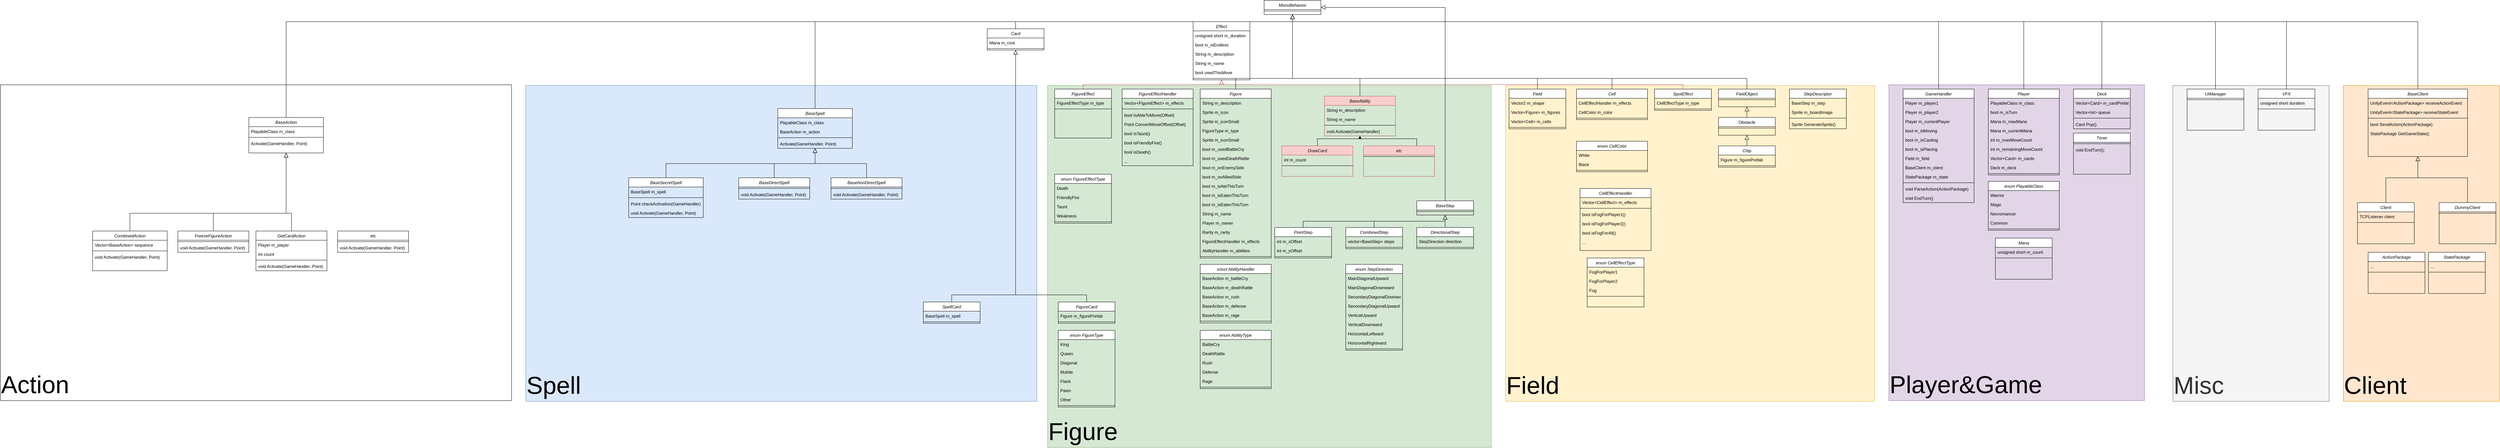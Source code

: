 <mxfile version="14.6.13" type="device"><diagram id="C5RBs43oDa-KdzZeNtuy" name="Page-1"><mxGraphModel dx="5557" dy="822" grid="1" gridSize="10" guides="1" tooltips="1" connect="1" arrows="1" fold="1" page="1" pageScale="1" pageWidth="827" pageHeight="1169" math="0" shadow="0"><root><mxCell id="WIyWlLk6GJQsqaUBKTNV-0"/><mxCell id="WIyWlLk6GJQsqaUBKTNV-1" parent="WIyWlLk6GJQsqaUBKTNV-0"/><mxCell id="niDZnDM-aQh-k24nLDLs-0" value="Action" style="rounded=0;whiteSpace=wrap;align=left;verticalAlign=bottom;html=1;labelPosition=center;verticalLabelPosition=middle;horizontal=1;fontSize=69;glass=0;" parent="WIyWlLk6GJQsqaUBKTNV-1" vertex="1"><mxGeometry x="-3320" y="238" width="1440" height="890" as="geometry"/></mxCell><mxCell id="7Mn5JPTS0ftaO6NAq7qU-154" value="Player&amp;amp;Game" style="rounded=0;whiteSpace=wrap;fillColor=#e1d5e7;strokeColor=#9673a6;align=left;verticalAlign=bottom;html=1;labelPosition=center;verticalLabelPosition=middle;horizontal=1;fontSize=69;" parent="WIyWlLk6GJQsqaUBKTNV-1" vertex="1"><mxGeometry x="2000" y="238" width="720" height="890" as="geometry"/></mxCell><mxCell id="7Mn5JPTS0ftaO6NAq7qU-80" value="Spell" style="rounded=0;whiteSpace=wrap;fillColor=#dae8fc;strokeColor=#6c8ebf;align=left;verticalAlign=bottom;html=1;labelPosition=center;verticalLabelPosition=middle;horizontal=1;fontSize=69;" parent="WIyWlLk6GJQsqaUBKTNV-1" vertex="1"><mxGeometry x="-1840" y="240" width="1440" height="890" as="geometry"/></mxCell><mxCell id="7Mn5JPTS0ftaO6NAq7qU-63" value="Field" style="rounded=0;whiteSpace=wrap;fillColor=#fff2cc;strokeColor=#d6b656;align=left;verticalAlign=bottom;html=1;labelPosition=center;verticalLabelPosition=middle;horizontal=1;fontSize=69;" parent="WIyWlLk6GJQsqaUBKTNV-1" vertex="1"><mxGeometry x="920" y="240" width="1040" height="890" as="geometry"/></mxCell><mxCell id="7Mn5JPTS0ftaO6NAq7qU-31" value="Figure" style="rounded=0;whiteSpace=wrap;fillColor=#d5e8d4;strokeColor=#82b366;align=left;verticalAlign=bottom;html=1;labelPosition=center;verticalLabelPosition=middle;horizontal=1;fontSize=69;" parent="WIyWlLk6GJQsqaUBKTNV-1" vertex="1"><mxGeometry x="-370" y="240" width="1250" height="1020" as="geometry"/></mxCell><mxCell id="zkfFHV4jXpPFQw0GAbJ--0" value="Field" style="swimlane;fontStyle=2;align=center;verticalAlign=top;childLayout=stackLayout;horizontal=1;startSize=26;horizontalStack=0;resizeParent=1;resizeLast=0;collapsible=1;marginBottom=0;rounded=0;shadow=0;strokeWidth=1;" parent="WIyWlLk6GJQsqaUBKTNV-1" vertex="1"><mxGeometry x="930" y="250" width="160" height="112" as="geometry"><mxRectangle x="230" y="140" width="160" height="26" as="alternateBounds"/></mxGeometry></mxCell><mxCell id="L0GrNs6W6BvFKwn2Q0I1-35" value="Vector2 m_shape" style="text;align=left;verticalAlign=top;spacingLeft=4;spacingRight=4;overflow=hidden;rotatable=0;points=[[0,0.5],[1,0.5]];portConstraint=eastwest;" parent="zkfFHV4jXpPFQw0GAbJ--0" vertex="1"><mxGeometry y="26" width="160" height="26" as="geometry"/></mxCell><mxCell id="7Mn5JPTS0ftaO6NAq7qU-170" value="Vector&lt;Figure&gt; m_figures" style="text;align=left;verticalAlign=top;spacingLeft=4;spacingRight=4;overflow=hidden;rotatable=0;points=[[0,0.5],[1,0.5]];portConstraint=eastwest;" parent="zkfFHV4jXpPFQw0GAbJ--0" vertex="1"><mxGeometry y="52" width="160" height="26" as="geometry"/></mxCell><mxCell id="bDlfAIj7OGXE9FDwGixS-42" value="Vector&lt;Cell&gt; m_cells" style="text;align=left;verticalAlign=top;spacingLeft=4;spacingRight=4;overflow=hidden;rotatable=0;points=[[0,0.5],[1,0.5]];portConstraint=eastwest;" parent="zkfFHV4jXpPFQw0GAbJ--0" vertex="1"><mxGeometry y="78" width="160" height="26" as="geometry"/></mxCell><mxCell id="zkfFHV4jXpPFQw0GAbJ--4" value="" style="line;html=1;strokeWidth=1;align=left;verticalAlign=middle;spacingTop=-1;spacingLeft=3;spacingRight=3;rotatable=0;labelPosition=right;points=[];portConstraint=eastwest;" parent="zkfFHV4jXpPFQw0GAbJ--0" vertex="1"><mxGeometry y="104" width="160" height="8" as="geometry"/></mxCell><mxCell id="L0GrNs6W6BvFKwn2Q0I1-0" value="MonoBehavior" style="swimlane;fontStyle=2;align=center;verticalAlign=top;childLayout=stackLayout;horizontal=1;startSize=26;horizontalStack=0;resizeParent=1;resizeLast=0;collapsible=1;marginBottom=0;rounded=0;shadow=0;strokeWidth=1;" parent="WIyWlLk6GJQsqaUBKTNV-1" vertex="1"><mxGeometry x="240" width="160" height="40" as="geometry"><mxRectangle x="230" y="140" width="160" height="26" as="alternateBounds"/></mxGeometry></mxCell><mxCell id="L0GrNs6W6BvFKwn2Q0I1-4" value="" style="line;html=1;strokeWidth=1;align=left;verticalAlign=middle;spacingTop=-1;spacingLeft=3;spacingRight=3;rotatable=0;labelPosition=right;points=[];portConstraint=eastwest;" parent="L0GrNs6W6BvFKwn2Q0I1-0" vertex="1"><mxGeometry y="26" width="160" height="8" as="geometry"/></mxCell><mxCell id="L0GrNs6W6BvFKwn2Q0I1-6" value="" style="endArrow=block;endSize=10;endFill=0;shadow=0;strokeWidth=1;rounded=0;edgeStyle=elbowEdgeStyle;elbow=vertical;entryX=0.5;entryY=1;entryDx=0;entryDy=0;exitX=0.5;exitY=0;exitDx=0;exitDy=0;" parent="WIyWlLk6GJQsqaUBKTNV-1" source="zkfFHV4jXpPFQw0GAbJ--0" target="L0GrNs6W6BvFKwn2Q0I1-0" edge="1"><mxGeometry width="160" relative="1" as="geometry"><mxPoint x="340" y="150" as="sourcePoint"/><mxPoint x="330" y="328" as="targetPoint"/><Array as="points"><mxPoint x="520" y="220"/></Array></mxGeometry></mxCell><mxCell id="L0GrNs6W6BvFKwn2Q0I1-7" value="Cell" style="swimlane;fontStyle=2;align=center;verticalAlign=top;childLayout=stackLayout;horizontal=1;startSize=26;horizontalStack=0;resizeParent=1;resizeLast=0;collapsible=1;marginBottom=0;rounded=0;shadow=0;strokeWidth=1;" parent="WIyWlLk6GJQsqaUBKTNV-1" vertex="1"><mxGeometry x="1120" y="250" width="200" height="86" as="geometry"><mxRectangle x="230" y="140" width="160" height="26" as="alternateBounds"/></mxGeometry></mxCell><mxCell id="L0GrNs6W6BvFKwn2Q0I1-49" value="CellEffectHandler m_effects" style="text;align=left;verticalAlign=top;spacingLeft=4;spacingRight=4;overflow=hidden;rotatable=0;points=[[0,0.5],[1,0.5]];portConstraint=eastwest;" parent="L0GrNs6W6BvFKwn2Q0I1-7" vertex="1"><mxGeometry y="26" width="200" height="26" as="geometry"/></mxCell><mxCell id="7Mn5JPTS0ftaO6NAq7qU-180" value="CellColor m_color" style="text;align=left;verticalAlign=top;spacingLeft=4;spacingRight=4;overflow=hidden;rotatable=0;points=[[0,0.5],[1,0.5]];portConstraint=eastwest;" parent="L0GrNs6W6BvFKwn2Q0I1-7" vertex="1"><mxGeometry y="52" width="200" height="26" as="geometry"/></mxCell><mxCell id="L0GrNs6W6BvFKwn2Q0I1-8" value="" style="line;html=1;strokeWidth=1;align=left;verticalAlign=middle;spacingTop=-1;spacingLeft=3;spacingRight=3;rotatable=0;labelPosition=right;points=[];portConstraint=eastwest;" parent="L0GrNs6W6BvFKwn2Q0I1-7" vertex="1"><mxGeometry y="78" width="200" height="8" as="geometry"/></mxCell><mxCell id="L0GrNs6W6BvFKwn2Q0I1-9" value="" style="endArrow=block;endSize=10;endFill=0;shadow=0;strokeWidth=1;rounded=0;edgeStyle=elbowEdgeStyle;elbow=vertical;entryX=0.5;entryY=1;entryDx=0;entryDy=0;exitX=0.5;exitY=0;exitDx=0;exitDy=0;" parent="WIyWlLk6GJQsqaUBKTNV-1" source="L0GrNs6W6BvFKwn2Q0I1-7" target="L0GrNs6W6BvFKwn2Q0I1-0" edge="1"><mxGeometry width="160" relative="1" as="geometry"><mxPoint x="540" y="150" as="sourcePoint"/><mxPoint x="520" y="40" as="targetPoint"/><Array as="points"><mxPoint x="620" y="220"/></Array></mxGeometry></mxCell><mxCell id="L0GrNs6W6BvFKwn2Q0I1-10" value="Figure" style="swimlane;fontStyle=2;align=center;verticalAlign=top;childLayout=stackLayout;horizontal=1;startSize=26;horizontalStack=0;resizeParent=1;resizeLast=0;collapsible=1;marginBottom=0;rounded=0;shadow=0;strokeWidth=1;" parent="WIyWlLk6GJQsqaUBKTNV-1" vertex="1"><mxGeometry x="60" y="250" width="200" height="476" as="geometry"><mxRectangle x="230" y="140" width="160" height="26" as="alternateBounds"/></mxGeometry></mxCell><mxCell id="L0GrNs6W6BvFKwn2Q0I1-23" value="String m_description" style="text;align=left;verticalAlign=top;spacingLeft=4;spacingRight=4;overflow=hidden;rotatable=0;points=[[0,0.5],[1,0.5]];portConstraint=eastwest;" parent="L0GrNs6W6BvFKwn2Q0I1-10" vertex="1"><mxGeometry y="26" width="200" height="26" as="geometry"/></mxCell><mxCell id="L0GrNs6W6BvFKwn2Q0I1-40" value="Sprite m_icon" style="text;align=left;verticalAlign=top;spacingLeft=4;spacingRight=4;overflow=hidden;rotatable=0;points=[[0,0.5],[1,0.5]];portConstraint=eastwest;" parent="L0GrNs6W6BvFKwn2Q0I1-10" vertex="1"><mxGeometry y="52" width="200" height="26" as="geometry"/></mxCell><mxCell id="L0GrNs6W6BvFKwn2Q0I1-41" value="Sprite m_iconSmall" style="text;align=left;verticalAlign=top;spacingLeft=4;spacingRight=4;overflow=hidden;rotatable=0;points=[[0,0.5],[1,0.5]];portConstraint=eastwest;" parent="L0GrNs6W6BvFKwn2Q0I1-10" vertex="1"><mxGeometry y="78" width="200" height="26" as="geometry"/></mxCell><mxCell id="L0GrNs6W6BvFKwn2Q0I1-111" value="FigureType m_type" style="text;align=left;verticalAlign=top;spacingLeft=4;spacingRight=4;overflow=hidden;rotatable=0;points=[[0,0.5],[1,0.5]];portConstraint=eastwest;" parent="L0GrNs6W6BvFKwn2Q0I1-10" vertex="1"><mxGeometry y="104" width="200" height="26" as="geometry"/></mxCell><mxCell id="7Mn5JPTS0ftaO6NAq7qU-64" value="Sprite m_iconSmall" style="text;align=left;verticalAlign=top;spacingLeft=4;spacingRight=4;overflow=hidden;rotatable=0;points=[[0,0.5],[1,0.5]];portConstraint=eastwest;" parent="L0GrNs6W6BvFKwn2Q0I1-10" vertex="1"><mxGeometry y="130" width="200" height="26" as="geometry"/></mxCell><mxCell id="7Mn5JPTS0ftaO6NAq7qU-65" value="bool m_usedBattleCry" style="text;align=left;verticalAlign=top;spacingLeft=4;spacingRight=4;overflow=hidden;rotatable=0;points=[[0,0.5],[1,0.5]];portConstraint=eastwest;" parent="L0GrNs6W6BvFKwn2Q0I1-10" vertex="1"><mxGeometry y="156" width="200" height="26" as="geometry"/></mxCell><mxCell id="7Mn5JPTS0ftaO6NAq7qU-66" value="bool m_usedDeathRattle" style="text;align=left;verticalAlign=top;spacingLeft=4;spacingRight=4;overflow=hidden;rotatable=0;points=[[0,0.5],[1,0.5]];portConstraint=eastwest;" parent="L0GrNs6W6BvFKwn2Q0I1-10" vertex="1"><mxGeometry y="182" width="200" height="26" as="geometry"/></mxCell><mxCell id="7Mn5JPTS0ftaO6NAq7qU-68" value="bool m_onEnemySide" style="text;align=left;verticalAlign=top;spacingLeft=4;spacingRight=4;overflow=hidden;rotatable=0;points=[[0,0.5],[1,0.5]];portConstraint=eastwest;" parent="L0GrNs6W6BvFKwn2Q0I1-10" vertex="1"><mxGeometry y="208" width="200" height="26" as="geometry"/></mxCell><mxCell id="7Mn5JPTS0ftaO6NAq7qU-70" value="bool m_onAlliedSide" style="text;align=left;verticalAlign=top;spacingLeft=4;spacingRight=4;overflow=hidden;rotatable=0;points=[[0,0.5],[1,0.5]];portConstraint=eastwest;" parent="L0GrNs6W6BvFKwn2Q0I1-10" vertex="1"><mxGeometry y="234" width="200" height="26" as="geometry"/></mxCell><mxCell id="7Mn5JPTS0ftaO6NAq7qU-71" value="bool m_isAteThisTurn" style="text;align=left;verticalAlign=top;spacingLeft=4;spacingRight=4;overflow=hidden;rotatable=0;points=[[0,0.5],[1,0.5]];portConstraint=eastwest;" parent="L0GrNs6W6BvFKwn2Q0I1-10" vertex="1"><mxGeometry y="260" width="200" height="26" as="geometry"/></mxCell><mxCell id="7Mn5JPTS0ftaO6NAq7qU-73" value="bool m_isEatenThisTurn" style="text;align=left;verticalAlign=top;spacingLeft=4;spacingRight=4;overflow=hidden;rotatable=0;points=[[0,0.5],[1,0.5]];portConstraint=eastwest;" parent="L0GrNs6W6BvFKwn2Q0I1-10" vertex="1"><mxGeometry y="286" width="200" height="26" as="geometry"/></mxCell><mxCell id="7Mn5JPTS0ftaO6NAq7qU-74" value="bool m_isEatenThisTurn" style="text;align=left;verticalAlign=top;spacingLeft=4;spacingRight=4;overflow=hidden;rotatable=0;points=[[0,0.5],[1,0.5]];portConstraint=eastwest;" parent="L0GrNs6W6BvFKwn2Q0I1-10" vertex="1"><mxGeometry y="312" width="200" height="26" as="geometry"/></mxCell><mxCell id="7Mn5JPTS0ftaO6NAq7qU-75" value="String m_name" style="text;align=left;verticalAlign=top;spacingLeft=4;spacingRight=4;overflow=hidden;rotatable=0;points=[[0,0.5],[1,0.5]];portConstraint=eastwest;" parent="L0GrNs6W6BvFKwn2Q0I1-10" vertex="1"><mxGeometry y="338" width="200" height="26" as="geometry"/></mxCell><mxCell id="7Mn5JPTS0ftaO6NAq7qU-76" value="Player m_owner" style="text;align=left;verticalAlign=top;spacingLeft=4;spacingRight=4;overflow=hidden;rotatable=0;points=[[0,0.5],[1,0.5]];portConstraint=eastwest;" parent="L0GrNs6W6BvFKwn2Q0I1-10" vertex="1"><mxGeometry y="364" width="200" height="26" as="geometry"/></mxCell><mxCell id="7Mn5JPTS0ftaO6NAq7qU-77" value="Rarity m_rarity" style="text;align=left;verticalAlign=top;spacingLeft=4;spacingRight=4;overflow=hidden;rotatable=0;points=[[0,0.5],[1,0.5]];portConstraint=eastwest;" parent="L0GrNs6W6BvFKwn2Q0I1-10" vertex="1"><mxGeometry y="390" width="200" height="26" as="geometry"/></mxCell><mxCell id="7Mn5JPTS0ftaO6NAq7qU-78" value="FigureEffectHandler m_effects" style="text;align=left;verticalAlign=top;spacingLeft=4;spacingRight=4;overflow=hidden;rotatable=0;points=[[0,0.5],[1,0.5]];portConstraint=eastwest;" parent="L0GrNs6W6BvFKwn2Q0I1-10" vertex="1"><mxGeometry y="416" width="200" height="26" as="geometry"/></mxCell><mxCell id="7Mn5JPTS0ftaO6NAq7qU-79" value="AbilityHandler m_abilities" style="text;align=left;verticalAlign=top;spacingLeft=4;spacingRight=4;overflow=hidden;rotatable=0;points=[[0,0.5],[1,0.5]];portConstraint=eastwest;" parent="L0GrNs6W6BvFKwn2Q0I1-10" vertex="1"><mxGeometry y="442" width="200" height="26" as="geometry"/></mxCell><mxCell id="L0GrNs6W6BvFKwn2Q0I1-11" value="" style="line;html=1;strokeWidth=1;align=left;verticalAlign=middle;spacingTop=-1;spacingLeft=3;spacingRight=3;rotatable=0;labelPosition=right;points=[];portConstraint=eastwest;" parent="L0GrNs6W6BvFKwn2Q0I1-10" vertex="1"><mxGeometry y="468" width="200" height="8" as="geometry"/></mxCell><mxCell id="L0GrNs6W6BvFKwn2Q0I1-12" value="" style="endArrow=block;endSize=10;endFill=0;shadow=0;strokeWidth=1;rounded=0;edgeStyle=elbowEdgeStyle;elbow=vertical;entryX=0.5;entryY=1;entryDx=0;entryDy=0;exitX=0.5;exitY=0;exitDx=0;exitDy=0;" parent="WIyWlLk6GJQsqaUBKTNV-1" source="L0GrNs6W6BvFKwn2Q0I1-10" target="L0GrNs6W6BvFKwn2Q0I1-0" edge="1"><mxGeometry width="160" relative="1" as="geometry"><mxPoint x="530" y="90" as="sourcePoint"/><mxPoint x="330" y="50" as="targetPoint"/><Array as="points"><mxPoint x="130" y="220"/></Array></mxGeometry></mxCell><mxCell id="L0GrNs6W6BvFKwn2Q0I1-14" value="Card" style="swimlane;fontStyle=2;align=center;verticalAlign=top;childLayout=stackLayout;horizontal=1;startSize=26;horizontalStack=0;resizeParent=1;resizeLast=0;collapsible=1;marginBottom=0;rounded=0;shadow=0;strokeWidth=1;" parent="WIyWlLk6GJQsqaUBKTNV-1" vertex="1"><mxGeometry x="-540" y="80" width="160" height="60" as="geometry"><mxRectangle x="230" y="140" width="160" height="26" as="alternateBounds"/></mxGeometry></mxCell><mxCell id="L0GrNs6W6BvFKwn2Q0I1-78" value="Mana m_cost" style="text;align=left;verticalAlign=top;spacingLeft=4;spacingRight=4;overflow=hidden;rotatable=0;points=[[0,0.5],[1,0.5]];portConstraint=eastwest;" parent="L0GrNs6W6BvFKwn2Q0I1-14" vertex="1"><mxGeometry y="26" width="160" height="26" as="geometry"/></mxCell><mxCell id="L0GrNs6W6BvFKwn2Q0I1-15" value="" style="line;html=1;strokeWidth=1;align=left;verticalAlign=middle;spacingTop=-1;spacingLeft=3;spacingRight=3;rotatable=0;labelPosition=right;points=[];portConstraint=eastwest;" parent="L0GrNs6W6BvFKwn2Q0I1-14" vertex="1"><mxGeometry y="52" width="160" height="8" as="geometry"/></mxCell><mxCell id="L0GrNs6W6BvFKwn2Q0I1-24" value="SpellCard" style="swimlane;fontStyle=2;align=center;verticalAlign=top;childLayout=stackLayout;horizontal=1;startSize=26;horizontalStack=0;resizeParent=1;resizeLast=0;collapsible=1;marginBottom=0;rounded=0;shadow=0;strokeWidth=1;" parent="WIyWlLk6GJQsqaUBKTNV-1" vertex="1"><mxGeometry x="-720" y="850" width="160" height="60" as="geometry"><mxRectangle x="230" y="140" width="160" height="26" as="alternateBounds"/></mxGeometry></mxCell><mxCell id="L0GrNs6W6BvFKwn2Q0I1-36" value="BaseSpell m_spell" style="text;align=left;verticalAlign=top;spacingLeft=4;spacingRight=4;overflow=hidden;rotatable=0;points=[[0,0.5],[1,0.5]];portConstraint=eastwest;" parent="L0GrNs6W6BvFKwn2Q0I1-24" vertex="1"><mxGeometry y="26" width="160" height="26" as="geometry"/></mxCell><mxCell id="L0GrNs6W6BvFKwn2Q0I1-25" value="" style="line;html=1;strokeWidth=1;align=left;verticalAlign=middle;spacingTop=-1;spacingLeft=3;spacingRight=3;rotatable=0;labelPosition=right;points=[];portConstraint=eastwest;" parent="L0GrNs6W6BvFKwn2Q0I1-24" vertex="1"><mxGeometry y="52" width="160" height="8" as="geometry"/></mxCell><mxCell id="L0GrNs6W6BvFKwn2Q0I1-26" value="FigureCard" style="swimlane;fontStyle=2;align=center;verticalAlign=top;childLayout=stackLayout;horizontal=1;startSize=26;horizontalStack=0;resizeParent=1;resizeLast=0;collapsible=1;marginBottom=0;rounded=0;shadow=0;strokeWidth=1;" parent="WIyWlLk6GJQsqaUBKTNV-1" vertex="1"><mxGeometry x="-340" y="850" width="160" height="60" as="geometry"><mxRectangle x="230" y="140" width="160" height="26" as="alternateBounds"/></mxGeometry></mxCell><mxCell id="L0GrNs6W6BvFKwn2Q0I1-34" value="Figure m_figurePrefab" style="text;align=left;verticalAlign=top;spacingLeft=4;spacingRight=4;overflow=hidden;rotatable=0;points=[[0,0.5],[1,0.5]];portConstraint=eastwest;" parent="L0GrNs6W6BvFKwn2Q0I1-26" vertex="1"><mxGeometry y="26" width="160" height="26" as="geometry"/></mxCell><mxCell id="L0GrNs6W6BvFKwn2Q0I1-27" value="" style="line;html=1;strokeWidth=1;align=left;verticalAlign=middle;spacingTop=-1;spacingLeft=3;spacingRight=3;rotatable=0;labelPosition=right;points=[];portConstraint=eastwest;" parent="L0GrNs6W6BvFKwn2Q0I1-26" vertex="1"><mxGeometry y="52" width="160" height="8" as="geometry"/></mxCell><mxCell id="L0GrNs6W6BvFKwn2Q0I1-28" value="BaseSpell" style="swimlane;fontStyle=2;align=center;verticalAlign=top;childLayout=stackLayout;horizontal=1;startSize=26;horizontalStack=0;resizeParent=1;resizeLast=0;collapsible=1;marginBottom=0;rounded=0;shadow=0;strokeWidth=1;" parent="WIyWlLk6GJQsqaUBKTNV-1" vertex="1"><mxGeometry x="-1130" y="305" width="210" height="112" as="geometry"><mxRectangle x="230" y="140" width="160" height="26" as="alternateBounds"/></mxGeometry></mxCell><mxCell id="7Mn5JPTS0ftaO6NAq7qU-140" value="PlayableClass m_class" style="text;align=left;verticalAlign=top;spacingLeft=4;spacingRight=4;overflow=hidden;rotatable=0;points=[[0,0.5],[1,0.5]];portConstraint=eastwest;" parent="L0GrNs6W6BvFKwn2Q0I1-28" vertex="1"><mxGeometry y="26" width="210" height="26" as="geometry"/></mxCell><mxCell id="_AADz7vX_QVGJwqQzhRR-3" value="BaseAction m_action" style="text;align=left;verticalAlign=top;spacingLeft=4;spacingRight=4;overflow=hidden;rotatable=0;points=[[0,0.5],[1,0.5]];portConstraint=eastwest;" vertex="1" parent="L0GrNs6W6BvFKwn2Q0I1-28"><mxGeometry y="52" width="210" height="26" as="geometry"/></mxCell><mxCell id="L0GrNs6W6BvFKwn2Q0I1-29" value="" style="line;html=1;strokeWidth=1;align=left;verticalAlign=middle;spacingTop=-1;spacingLeft=3;spacingRight=3;rotatable=0;labelPosition=right;points=[];portConstraint=eastwest;" parent="L0GrNs6W6BvFKwn2Q0I1-28" vertex="1"><mxGeometry y="78" width="210" height="8" as="geometry"/></mxCell><mxCell id="7Mn5JPTS0ftaO6NAq7qU-116" value="Activate(GameHandler, Point)" style="text;align=left;verticalAlign=top;spacingLeft=4;spacingRight=4;overflow=hidden;rotatable=0;points=[[0,0.5],[1,0.5]];portConstraint=eastwest;" parent="L0GrNs6W6BvFKwn2Q0I1-28" vertex="1"><mxGeometry y="86" width="210" height="26" as="geometry"/></mxCell><mxCell id="L0GrNs6W6BvFKwn2Q0I1-30" value="" style="endArrow=block;endSize=10;endFill=0;shadow=0;strokeWidth=1;rounded=0;edgeStyle=elbowEdgeStyle;elbow=vertical;entryX=0.5;entryY=1;entryDx=0;entryDy=0;exitX=0.5;exitY=0;exitDx=0;exitDy=0;" parent="WIyWlLk6GJQsqaUBKTNV-1" source="L0GrNs6W6BvFKwn2Q0I1-14" target="L0GrNs6W6BvFKwn2Q0I1-0" edge="1"><mxGeometry width="160" relative="1" as="geometry"><mxPoint x="130" y="90" as="sourcePoint"/><mxPoint x="330" y="50" as="targetPoint"/></mxGeometry></mxCell><mxCell id="L0GrNs6W6BvFKwn2Q0I1-31" value="" style="endArrow=block;endSize=10;endFill=0;shadow=0;strokeWidth=1;rounded=0;edgeStyle=elbowEdgeStyle;elbow=vertical;entryX=0.5;entryY=1;entryDx=0;entryDy=0;exitX=0.5;exitY=0;exitDx=0;exitDy=0;" parent="WIyWlLk6GJQsqaUBKTNV-1" source="L0GrNs6W6BvFKwn2Q0I1-28" target="L0GrNs6W6BvFKwn2Q0I1-0" edge="1"><mxGeometry width="160" relative="1" as="geometry"><mxPoint x="140" y="100" as="sourcePoint"/><mxPoint x="340" y="60" as="targetPoint"/><Array as="points"><mxPoint x="-250" y="60"/></Array></mxGeometry></mxCell><mxCell id="L0GrNs6W6BvFKwn2Q0I1-32" value="" style="endArrow=block;endSize=10;endFill=0;shadow=0;strokeWidth=1;rounded=0;edgeStyle=elbowEdgeStyle;elbow=vertical;entryX=0.5;entryY=1;entryDx=0;entryDy=0;exitX=0.5;exitY=0;exitDx=0;exitDy=0;" parent="WIyWlLk6GJQsqaUBKTNV-1" source="L0GrNs6W6BvFKwn2Q0I1-26" target="L0GrNs6W6BvFKwn2Q0I1-14" edge="1"><mxGeometry width="160" relative="1" as="geometry"><mxPoint x="150" y="110" as="sourcePoint"/><mxPoint x="350" y="70" as="targetPoint"/><Array as="points"><mxPoint x="-430" y="830"/></Array></mxGeometry></mxCell><mxCell id="L0GrNs6W6BvFKwn2Q0I1-33" value="" style="endArrow=block;endSize=10;endFill=0;shadow=0;strokeWidth=1;rounded=0;edgeStyle=elbowEdgeStyle;elbow=vertical;entryX=0.5;entryY=1;entryDx=0;entryDy=0;exitX=0.5;exitY=0;exitDx=0;exitDy=0;" parent="WIyWlLk6GJQsqaUBKTNV-1" source="L0GrNs6W6BvFKwn2Q0I1-24" target="L0GrNs6W6BvFKwn2Q0I1-14" edge="1"><mxGeometry width="160" relative="1" as="geometry"><mxPoint x="-150" y="170" as="sourcePoint"/><mxPoint x="-270" y="140" as="targetPoint"/><Array as="points"><mxPoint x="-450" y="830"/></Array></mxGeometry></mxCell><mxCell id="L0GrNs6W6BvFKwn2Q0I1-42" value="FieldObject" style="swimlane;fontStyle=2;align=center;verticalAlign=top;childLayout=stackLayout;horizontal=1;startSize=26;horizontalStack=0;resizeParent=1;resizeLast=0;collapsible=1;marginBottom=0;rounded=0;shadow=0;strokeWidth=1;" parent="WIyWlLk6GJQsqaUBKTNV-1" vertex="1"><mxGeometry x="1520" y="250" width="160" height="50" as="geometry"><mxRectangle x="230" y="140" width="160" height="26" as="alternateBounds"/></mxGeometry></mxCell><mxCell id="L0GrNs6W6BvFKwn2Q0I1-43" value="" style="line;html=1;strokeWidth=1;align=left;verticalAlign=middle;spacingTop=-1;spacingLeft=3;spacingRight=3;rotatable=0;labelPosition=right;points=[];portConstraint=eastwest;" parent="L0GrNs6W6BvFKwn2Q0I1-42" vertex="1"><mxGeometry y="26" width="160" height="8" as="geometry"/></mxCell><mxCell id="L0GrNs6W6BvFKwn2Q0I1-44" value="" style="endArrow=block;endSize=10;endFill=0;shadow=0;strokeWidth=1;rounded=0;edgeStyle=elbowEdgeStyle;elbow=vertical;entryX=0.5;entryY=1;entryDx=0;entryDy=0;exitX=0.5;exitY=0;exitDx=0;exitDy=0;" parent="WIyWlLk6GJQsqaUBKTNV-1" source="L0GrNs6W6BvFKwn2Q0I1-42" target="L0GrNs6W6BvFKwn2Q0I1-0" edge="1"><mxGeometry width="160" relative="1" as="geometry"><mxPoint x="530" y="90" as="sourcePoint"/><mxPoint x="330" y="50" as="targetPoint"/><Array as="points"><mxPoint x="700" y="220"/></Array></mxGeometry></mxCell><mxCell id="L0GrNs6W6BvFKwn2Q0I1-45" value="Obstacle" style="swimlane;fontStyle=2;align=center;verticalAlign=top;childLayout=stackLayout;horizontal=1;startSize=26;horizontalStack=0;resizeParent=1;resizeLast=0;collapsible=1;marginBottom=0;rounded=0;shadow=0;strokeWidth=1;" parent="WIyWlLk6GJQsqaUBKTNV-1" vertex="1"><mxGeometry x="1520" y="330" width="160" height="50" as="geometry"><mxRectangle x="230" y="140" width="160" height="26" as="alternateBounds"/></mxGeometry></mxCell><mxCell id="L0GrNs6W6BvFKwn2Q0I1-46" value="" style="line;html=1;strokeWidth=1;align=left;verticalAlign=middle;spacingTop=-1;spacingLeft=3;spacingRight=3;rotatable=0;labelPosition=right;points=[];portConstraint=eastwest;" parent="L0GrNs6W6BvFKwn2Q0I1-45" vertex="1"><mxGeometry y="26" width="160" height="8" as="geometry"/></mxCell><mxCell id="L0GrNs6W6BvFKwn2Q0I1-47" value="Chip" style="swimlane;fontStyle=2;align=center;verticalAlign=top;childLayout=stackLayout;horizontal=1;startSize=26;horizontalStack=0;resizeParent=1;resizeLast=0;collapsible=1;marginBottom=0;rounded=0;shadow=0;strokeWidth=1;" parent="WIyWlLk6GJQsqaUBKTNV-1" vertex="1"><mxGeometry x="1520" y="410" width="160" height="60" as="geometry"><mxRectangle x="230" y="140" width="160" height="26" as="alternateBounds"/></mxGeometry></mxCell><mxCell id="L0GrNs6W6BvFKwn2Q0I1-76" value="Figure m_figurePrefab" style="text;align=left;verticalAlign=top;spacingLeft=4;spacingRight=4;overflow=hidden;rotatable=0;points=[[0,0.5],[1,0.5]];portConstraint=eastwest;" parent="L0GrNs6W6BvFKwn2Q0I1-47" vertex="1"><mxGeometry y="26" width="160" height="26" as="geometry"/></mxCell><mxCell id="L0GrNs6W6BvFKwn2Q0I1-48" value="" style="line;html=1;strokeWidth=1;align=left;verticalAlign=middle;spacingTop=-1;spacingLeft=3;spacingRight=3;rotatable=0;labelPosition=right;points=[];portConstraint=eastwest;" parent="L0GrNs6W6BvFKwn2Q0I1-47" vertex="1"><mxGeometry y="52" width="160" height="8" as="geometry"/></mxCell><mxCell id="L0GrNs6W6BvFKwn2Q0I1-51" value="FigureEffect" style="swimlane;fontStyle=2;align=center;verticalAlign=top;childLayout=stackLayout;horizontal=1;startSize=26;horizontalStack=0;resizeParent=1;resizeLast=0;collapsible=1;marginBottom=0;rounded=0;shadow=0;strokeWidth=1;" parent="WIyWlLk6GJQsqaUBKTNV-1" vertex="1"><mxGeometry x="-350" y="250" width="160" height="138" as="geometry"><mxRectangle x="230" y="140" width="160" height="26" as="alternateBounds"/></mxGeometry></mxCell><mxCell id="7Mn5JPTS0ftaO6NAq7qU-205" value="FigureEffectType m_type" style="text;align=left;verticalAlign=top;spacingLeft=4;spacingRight=4;overflow=hidden;rotatable=0;points=[[0,0.5],[1,0.5]];portConstraint=eastwest;" parent="L0GrNs6W6BvFKwn2Q0I1-51" vertex="1"><mxGeometry y="26" width="160" height="26" as="geometry"/></mxCell><mxCell id="L0GrNs6W6BvFKwn2Q0I1-53" value="" style="line;html=1;strokeWidth=1;align=left;verticalAlign=middle;spacingTop=-1;spacingLeft=3;spacingRight=3;rotatable=0;labelPosition=right;points=[];portConstraint=eastwest;" parent="L0GrNs6W6BvFKwn2Q0I1-51" vertex="1"><mxGeometry y="52" width="160" height="8" as="geometry"/></mxCell><mxCell id="L0GrNs6W6BvFKwn2Q0I1-54" value="SpotEffect" style="swimlane;fontStyle=2;align=center;verticalAlign=top;childLayout=stackLayout;horizontal=1;startSize=26;horizontalStack=0;resizeParent=1;resizeLast=0;collapsible=1;marginBottom=0;rounded=0;shadow=0;strokeWidth=1;" parent="WIyWlLk6GJQsqaUBKTNV-1" vertex="1"><mxGeometry x="1340" y="250" width="160" height="60" as="geometry"><mxRectangle x="230" y="140" width="160" height="26" as="alternateBounds"/></mxGeometry></mxCell><mxCell id="7Mn5JPTS0ftaO6NAq7qU-219" value="CellEffectType m_type" style="text;align=left;verticalAlign=top;spacingLeft=4;spacingRight=4;overflow=hidden;rotatable=0;points=[[0,0.5],[1,0.5]];portConstraint=eastwest;" parent="L0GrNs6W6BvFKwn2Q0I1-54" vertex="1"><mxGeometry y="26" width="160" height="26" as="geometry"/></mxCell><mxCell id="L0GrNs6W6BvFKwn2Q0I1-56" value="" style="line;html=1;strokeWidth=1;align=left;verticalAlign=middle;spacingTop=-1;spacingLeft=3;spacingRight=3;rotatable=0;labelPosition=right;points=[];portConstraint=eastwest;" parent="L0GrNs6W6BvFKwn2Q0I1-54" vertex="1"><mxGeometry y="52" width="160" height="8" as="geometry"/></mxCell><mxCell id="L0GrNs6W6BvFKwn2Q0I1-63" value="Effect" style="swimlane;fontStyle=2;align=center;verticalAlign=top;childLayout=stackLayout;horizontal=1;startSize=26;horizontalStack=0;resizeParent=1;resizeLast=0;collapsible=1;marginBottom=0;rounded=0;shadow=0;strokeWidth=1;" parent="WIyWlLk6GJQsqaUBKTNV-1" vertex="1"><mxGeometry x="40" y="60" width="160" height="164" as="geometry"><mxRectangle x="230" y="140" width="160" height="26" as="alternateBounds"/></mxGeometry></mxCell><mxCell id="L0GrNs6W6BvFKwn2Q0I1-64" value="unsigned short m_duration" style="text;align=left;verticalAlign=top;spacingLeft=4;spacingRight=4;overflow=hidden;rotatable=0;points=[[0,0.5],[1,0.5]];portConstraint=eastwest;" parent="L0GrNs6W6BvFKwn2Q0I1-63" vertex="1"><mxGeometry y="26" width="160" height="26" as="geometry"/></mxCell><mxCell id="7Mn5JPTS0ftaO6NAq7qU-208" value="bool m_isEndless" style="text;align=left;verticalAlign=top;spacingLeft=4;spacingRight=4;overflow=hidden;rotatable=0;points=[[0,0.5],[1,0.5]];portConstraint=eastwest;" parent="L0GrNs6W6BvFKwn2Q0I1-63" vertex="1"><mxGeometry y="52" width="160" height="26" as="geometry"/></mxCell><mxCell id="7Mn5JPTS0ftaO6NAq7qU-199" value="String m_description" style="text;align=left;verticalAlign=top;spacingLeft=4;spacingRight=4;overflow=hidden;rotatable=0;points=[[0,0.5],[1,0.5]];portConstraint=eastwest;" parent="L0GrNs6W6BvFKwn2Q0I1-63" vertex="1"><mxGeometry y="78" width="160" height="26" as="geometry"/></mxCell><mxCell id="7Mn5JPTS0ftaO6NAq7qU-179" value="String m_name" style="text;align=left;verticalAlign=top;spacingLeft=4;spacingRight=4;overflow=hidden;rotatable=0;points=[[0,0.5],[1,0.5]];portConstraint=eastwest;" parent="L0GrNs6W6BvFKwn2Q0I1-63" vertex="1"><mxGeometry y="104" width="160" height="26" as="geometry"/></mxCell><mxCell id="7Mn5JPTS0ftaO6NAq7qU-218" value="bool usedThisMove" style="text;align=left;verticalAlign=top;spacingLeft=4;spacingRight=4;overflow=hidden;rotatable=0;points=[[0,0.5],[1,0.5]];portConstraint=eastwest;" parent="L0GrNs6W6BvFKwn2Q0I1-63" vertex="1"><mxGeometry y="130" width="160" height="26" as="geometry"/></mxCell><mxCell id="L0GrNs6W6BvFKwn2Q0I1-65" value="" style="line;html=1;strokeWidth=1;align=left;verticalAlign=middle;spacingTop=-1;spacingLeft=3;spacingRight=3;rotatable=0;labelPosition=right;points=[];portConstraint=eastwest;" parent="L0GrNs6W6BvFKwn2Q0I1-63" vertex="1"><mxGeometry y="156" width="160" height="8" as="geometry"/></mxCell><mxCell id="L0GrNs6W6BvFKwn2Q0I1-67" value="" style="endArrow=block;endSize=10;endFill=0;shadow=0;strokeWidth=1;rounded=0;edgeStyle=elbowEdgeStyle;elbow=vertical;entryX=0.5;entryY=1;entryDx=0;entryDy=0;exitX=0.5;exitY=0;exitDx=0;exitDy=0;fillColor=#f8cecc;strokeColor=#b85450;" parent="WIyWlLk6GJQsqaUBKTNV-1" source="L0GrNs6W6BvFKwn2Q0I1-54" target="L0GrNs6W6BvFKwn2Q0I1-63" edge="1"><mxGeometry width="160" relative="1" as="geometry"><mxPoint x="-390" y="170" as="sourcePoint"/><mxPoint x="-510" y="140" as="targetPoint"/></mxGeometry></mxCell><mxCell id="L0GrNs6W6BvFKwn2Q0I1-68" value="" style="endArrow=block;endSize=10;endFill=0;shadow=0;strokeWidth=1;rounded=0;edgeStyle=elbowEdgeStyle;elbow=vertical;entryX=0.5;entryY=1;entryDx=0;entryDy=0;exitX=0.5;exitY=0;exitDx=0;exitDy=0;fillColor=#f8cecc;strokeColor=#b85450;" parent="WIyWlLk6GJQsqaUBKTNV-1" source="L0GrNs6W6BvFKwn2Q0I1-51" target="L0GrNs6W6BvFKwn2Q0I1-63" edge="1"><mxGeometry width="160" relative="1" as="geometry"><mxPoint x="-950" y="210" as="sourcePoint"/><mxPoint x="-1070.0" y="150" as="targetPoint"/><Array as="points"><mxPoint x="-70" y="237"/></Array></mxGeometry></mxCell><mxCell id="L0GrNs6W6BvFKwn2Q0I1-69" value="" style="endArrow=block;endSize=10;endFill=0;shadow=0;strokeWidth=1;rounded=0;edgeStyle=elbowEdgeStyle;elbow=vertical;entryX=0.5;entryY=1;entryDx=0;entryDy=0;exitX=0.5;exitY=0;exitDx=0;exitDy=0;" parent="WIyWlLk6GJQsqaUBKTNV-1" source="L0GrNs6W6BvFKwn2Q0I1-63" target="L0GrNs6W6BvFKwn2Q0I1-0" edge="1"><mxGeometry width="160" relative="1" as="geometry"><mxPoint x="-590" y="90" as="sourcePoint"/><mxPoint x="330" y="50" as="targetPoint"/><Array as="points"><mxPoint x="210" y="60"/></Array></mxGeometry></mxCell><mxCell id="L0GrNs6W6BvFKwn2Q0I1-71" value="" style="endArrow=block;endSize=10;endFill=0;shadow=0;strokeWidth=1;rounded=0;edgeStyle=elbowEdgeStyle;elbow=vertical;entryX=0.5;entryY=1;entryDx=0;entryDy=0;exitX=0.5;exitY=0;exitDx=0;exitDy=0;" parent="WIyWlLk6GJQsqaUBKTNV-1" source="L0GrNs6W6BvFKwn2Q0I1-45" target="L0GrNs6W6BvFKwn2Q0I1-42" edge="1"><mxGeometry width="160" relative="1" as="geometry"><mxPoint x="1420.0" y="260" as="sourcePoint"/><mxPoint x="1020" y="220" as="targetPoint"/></mxGeometry></mxCell><mxCell id="L0GrNs6W6BvFKwn2Q0I1-72" value="" style="endArrow=block;endSize=10;endFill=0;shadow=0;strokeWidth=1;rounded=0;edgeStyle=elbowEdgeStyle;elbow=vertical;entryX=0.5;entryY=1;entryDx=0;entryDy=0;exitX=0.5;exitY=0;exitDx=0;exitDy=0;" parent="WIyWlLk6GJQsqaUBKTNV-1" source="L0GrNs6W6BvFKwn2Q0I1-47" target="L0GrNs6W6BvFKwn2Q0I1-45" edge="1"><mxGeometry width="160" relative="1" as="geometry"><mxPoint x="1420.0" y="340" as="sourcePoint"/><mxPoint x="1420.0" y="310" as="targetPoint"/></mxGeometry></mxCell><mxCell id="L0GrNs6W6BvFKwn2Q0I1-73" value="GameHandler" style="swimlane;fontStyle=2;align=center;verticalAlign=top;childLayout=stackLayout;horizontal=1;startSize=26;horizontalStack=0;resizeParent=1;resizeLast=0;collapsible=1;marginBottom=0;rounded=0;shadow=0;strokeWidth=1;" parent="WIyWlLk6GJQsqaUBKTNV-1" vertex="1"><mxGeometry x="2040" y="250" width="200" height="320" as="geometry"><mxRectangle x="230" y="140" width="160" height="26" as="alternateBounds"/></mxGeometry></mxCell><mxCell id="L0GrNs6W6BvFKwn2Q0I1-77" value="Player m_player1" style="text;align=left;verticalAlign=top;spacingLeft=4;spacingRight=4;overflow=hidden;rotatable=0;points=[[0,0.5],[1,0.5]];portConstraint=eastwest;" parent="L0GrNs6W6BvFKwn2Q0I1-73" vertex="1"><mxGeometry y="26" width="200" height="26" as="geometry"/></mxCell><mxCell id="L0GrNs6W6BvFKwn2Q0I1-80" value="Player m_player2" style="text;align=left;verticalAlign=top;spacingLeft=4;spacingRight=4;overflow=hidden;rotatable=0;points=[[0,0.5],[1,0.5]];portConstraint=eastwest;" parent="L0GrNs6W6BvFKwn2Q0I1-73" vertex="1"><mxGeometry y="52" width="200" height="26" as="geometry"/></mxCell><mxCell id="7Mn5JPTS0ftaO6NAq7qU-158" value="Player m_currentPlayer" style="text;align=left;verticalAlign=top;spacingLeft=4;spacingRight=4;overflow=hidden;rotatable=0;points=[[0,0.5],[1,0.5]];portConstraint=eastwest;" parent="L0GrNs6W6BvFKwn2Q0I1-73" vertex="1"><mxGeometry y="78" width="200" height="26" as="geometry"/></mxCell><mxCell id="7Mn5JPTS0ftaO6NAq7qU-166" value="bool m_isMoving" style="text;align=left;verticalAlign=top;spacingLeft=4;spacingRight=4;overflow=hidden;rotatable=0;points=[[0,0.5],[1,0.5]];portConstraint=eastwest;" parent="L0GrNs6W6BvFKwn2Q0I1-73" vertex="1"><mxGeometry y="104" width="200" height="26" as="geometry"/></mxCell><mxCell id="7Mn5JPTS0ftaO6NAq7qU-167" value="bool m_isCasting" style="text;align=left;verticalAlign=top;spacingLeft=4;spacingRight=4;overflow=hidden;rotatable=0;points=[[0,0.5],[1,0.5]];portConstraint=eastwest;" parent="L0GrNs6W6BvFKwn2Q0I1-73" vertex="1"><mxGeometry y="130" width="200" height="26" as="geometry"/></mxCell><mxCell id="7Mn5JPTS0ftaO6NAq7qU-168" value="bool m_isPlacing" style="text;align=left;verticalAlign=top;spacingLeft=4;spacingRight=4;overflow=hidden;rotatable=0;points=[[0,0.5],[1,0.5]];portConstraint=eastwest;" parent="L0GrNs6W6BvFKwn2Q0I1-73" vertex="1"><mxGeometry y="156" width="200" height="26" as="geometry"/></mxCell><mxCell id="7Mn5JPTS0ftaO6NAq7qU-169" value="Field m_field" style="text;align=left;verticalAlign=top;spacingLeft=4;spacingRight=4;overflow=hidden;rotatable=0;points=[[0,0.5],[1,0.5]];portConstraint=eastwest;" parent="L0GrNs6W6BvFKwn2Q0I1-73" vertex="1"><mxGeometry y="182" width="200" height="26" as="geometry"/></mxCell><mxCell id="bDlfAIj7OGXE9FDwGixS-29" value="BaseClient m_client" style="text;align=left;verticalAlign=top;spacingLeft=4;spacingRight=4;overflow=hidden;rotatable=0;points=[[0,0.5],[1,0.5]];portConstraint=eastwest;" parent="L0GrNs6W6BvFKwn2Q0I1-73" vertex="1"><mxGeometry y="208" width="200" height="26" as="geometry"/></mxCell><mxCell id="bDlfAIj7OGXE9FDwGixS-34" value="StatePackage m_state" style="text;align=left;verticalAlign=top;spacingLeft=4;spacingRight=4;overflow=hidden;rotatable=0;points=[[0,0.5],[1,0.5]];portConstraint=eastwest;" parent="L0GrNs6W6BvFKwn2Q0I1-73" vertex="1"><mxGeometry y="234" width="200" height="26" as="geometry"/></mxCell><mxCell id="L0GrNs6W6BvFKwn2Q0I1-74" value="" style="line;html=1;strokeWidth=1;align=left;verticalAlign=middle;spacingTop=-1;spacingLeft=3;spacingRight=3;rotatable=0;labelPosition=right;points=[];portConstraint=eastwest;" parent="L0GrNs6W6BvFKwn2Q0I1-73" vertex="1"><mxGeometry y="260" width="200" height="8" as="geometry"/></mxCell><mxCell id="bDlfAIj7OGXE9FDwGixS-28" value="void ParseAction(ActionPackage)" style="text;align=left;verticalAlign=top;spacingLeft=4;spacingRight=4;overflow=hidden;rotatable=0;points=[[0,0.5],[1,0.5]];portConstraint=eastwest;" parent="L0GrNs6W6BvFKwn2Q0I1-73" vertex="1"><mxGeometry y="268" width="200" height="26" as="geometry"/></mxCell><mxCell id="bDlfAIj7OGXE9FDwGixS-48" value="void EndTurn()" style="text;align=left;verticalAlign=top;spacingLeft=4;spacingRight=4;overflow=hidden;rotatable=0;points=[[0,0.5],[1,0.5]];portConstraint=eastwest;" parent="L0GrNs6W6BvFKwn2Q0I1-73" vertex="1"><mxGeometry y="294" width="200" height="26" as="geometry"/></mxCell><mxCell id="L0GrNs6W6BvFKwn2Q0I1-75" value="" style="endArrow=block;endSize=10;endFill=0;shadow=0;strokeWidth=1;rounded=0;edgeStyle=elbowEdgeStyle;elbow=vertical;entryX=0.5;entryY=1;entryDx=0;entryDy=0;exitX=0.5;exitY=0;exitDx=0;exitDy=0;" parent="WIyWlLk6GJQsqaUBKTNV-1" source="L0GrNs6W6BvFKwn2Q0I1-73" target="L0GrNs6W6BvFKwn2Q0I1-0" edge="1"><mxGeometry width="160" relative="1" as="geometry"><mxPoint x="730.0" y="90" as="sourcePoint"/><mxPoint x="330" y="50" as="targetPoint"/><Array as="points"><mxPoint x="1120" y="60"/></Array></mxGeometry></mxCell><mxCell id="L0GrNs6W6BvFKwn2Q0I1-82" value="Mana" style="swimlane;fontStyle=2;align=center;verticalAlign=top;childLayout=stackLayout;horizontal=1;startSize=26;horizontalStack=0;resizeParent=1;resizeLast=0;collapsible=1;marginBottom=0;rounded=0;shadow=0;strokeWidth=1;" parent="WIyWlLk6GJQsqaUBKTNV-1" vertex="1"><mxGeometry x="2300" y="670" width="160" height="116" as="geometry"><mxRectangle x="230" y="140" width="160" height="26" as="alternateBounds"/></mxGeometry></mxCell><mxCell id="L0GrNs6W6BvFKwn2Q0I1-83" value="unsigned short m_count" style="text;align=left;verticalAlign=top;spacingLeft=4;spacingRight=4;overflow=hidden;rotatable=0;points=[[0,0.5],[1,0.5]];portConstraint=eastwest;" parent="L0GrNs6W6BvFKwn2Q0I1-82" vertex="1"><mxGeometry y="26" width="160" height="26" as="geometry"/></mxCell><mxCell id="L0GrNs6W6BvFKwn2Q0I1-86" value="" style="line;html=1;strokeWidth=1;align=left;verticalAlign=middle;spacingTop=-1;spacingLeft=3;spacingRight=3;rotatable=0;labelPosition=right;points=[];portConstraint=eastwest;" parent="L0GrNs6W6BvFKwn2Q0I1-82" vertex="1"><mxGeometry y="52" width="160" height="8" as="geometry"/></mxCell><mxCell id="L0GrNs6W6BvFKwn2Q0I1-102" value="enum FigureType" style="swimlane;fontStyle=2;align=center;verticalAlign=top;childLayout=stackLayout;horizontal=1;startSize=26;horizontalStack=0;resizeParent=1;resizeLast=0;collapsible=1;marginBottom=0;rounded=0;shadow=0;strokeWidth=1;" parent="WIyWlLk6GJQsqaUBKTNV-1" vertex="1"><mxGeometry x="-340" y="930" width="160" height="216" as="geometry"><mxRectangle x="230" y="140" width="160" height="26" as="alternateBounds"/></mxGeometry></mxCell><mxCell id="L0GrNs6W6BvFKwn2Q0I1-109" value="King" style="text;align=left;verticalAlign=top;spacingLeft=4;spacingRight=4;overflow=hidden;rotatable=0;points=[[0,0.5],[1,0.5]];portConstraint=eastwest;" parent="L0GrNs6W6BvFKwn2Q0I1-102" vertex="1"><mxGeometry y="26" width="160" height="26" as="geometry"/></mxCell><mxCell id="L0GrNs6W6BvFKwn2Q0I1-104" value="Queen" style="text;align=left;verticalAlign=top;spacingLeft=4;spacingRight=4;overflow=hidden;rotatable=0;points=[[0,0.5],[1,0.5]];portConstraint=eastwest;" parent="L0GrNs6W6BvFKwn2Q0I1-102" vertex="1"><mxGeometry y="52" width="160" height="26" as="geometry"/></mxCell><mxCell id="L0GrNs6W6BvFKwn2Q0I1-105" value="Diagonal" style="text;align=left;verticalAlign=top;spacingLeft=4;spacingRight=4;overflow=hidden;rotatable=0;points=[[0,0.5],[1,0.5]];portConstraint=eastwest;" parent="L0GrNs6W6BvFKwn2Q0I1-102" vertex="1"><mxGeometry y="78" width="160" height="26" as="geometry"/></mxCell><mxCell id="L0GrNs6W6BvFKwn2Q0I1-106" value="Mobile" style="text;align=left;verticalAlign=top;spacingLeft=4;spacingRight=4;overflow=hidden;rotatable=0;points=[[0,0.5],[1,0.5]];portConstraint=eastwest;" parent="L0GrNs6W6BvFKwn2Q0I1-102" vertex="1"><mxGeometry y="104" width="160" height="26" as="geometry"/></mxCell><mxCell id="L0GrNs6W6BvFKwn2Q0I1-107" value="Flank" style="text;align=left;verticalAlign=top;spacingLeft=4;spacingRight=4;overflow=hidden;rotatable=0;points=[[0,0.5],[1,0.5]];portConstraint=eastwest;" parent="L0GrNs6W6BvFKwn2Q0I1-102" vertex="1"><mxGeometry y="130" width="160" height="26" as="geometry"/></mxCell><mxCell id="L0GrNs6W6BvFKwn2Q0I1-108" value="Pawn" style="text;align=left;verticalAlign=top;spacingLeft=4;spacingRight=4;overflow=hidden;rotatable=0;points=[[0,0.5],[1,0.5]];portConstraint=eastwest;" parent="L0GrNs6W6BvFKwn2Q0I1-102" vertex="1"><mxGeometry y="156" width="160" height="26" as="geometry"/></mxCell><mxCell id="L0GrNs6W6BvFKwn2Q0I1-110" value="Other" style="text;align=left;verticalAlign=top;spacingLeft=4;spacingRight=4;overflow=hidden;rotatable=0;points=[[0,0.5],[1,0.5]];portConstraint=eastwest;" parent="L0GrNs6W6BvFKwn2Q0I1-102" vertex="1"><mxGeometry y="182" width="160" height="26" as="geometry"/></mxCell><mxCell id="L0GrNs6W6BvFKwn2Q0I1-103" value="" style="line;html=1;strokeWidth=1;align=left;verticalAlign=middle;spacingTop=-1;spacingLeft=3;spacingRight=3;rotatable=0;labelPosition=right;points=[];portConstraint=eastwest;" parent="L0GrNs6W6BvFKwn2Q0I1-102" vertex="1"><mxGeometry y="208" width="160" height="8" as="geometry"/></mxCell><mxCell id="7Mn5JPTS0ftaO6NAq7qU-0" value="BaseStep" style="swimlane;fontStyle=2;align=center;verticalAlign=top;childLayout=stackLayout;horizontal=1;startSize=26;horizontalStack=0;resizeParent=1;resizeLast=0;collapsible=1;marginBottom=0;rounded=0;shadow=0;strokeWidth=1;" parent="WIyWlLk6GJQsqaUBKTNV-1" vertex="1"><mxGeometry x="670" y="565" width="160" height="40" as="geometry"><mxRectangle x="230" y="140" width="160" height="26" as="alternateBounds"/></mxGeometry></mxCell><mxCell id="7Mn5JPTS0ftaO6NAq7qU-2" value="" style="line;html=1;strokeWidth=1;align=left;verticalAlign=middle;spacingTop=-1;spacingLeft=3;spacingRight=3;rotatable=0;labelPosition=right;points=[];portConstraint=eastwest;" parent="7Mn5JPTS0ftaO6NAq7qU-0" vertex="1"><mxGeometry y="26" width="160" height="8" as="geometry"/></mxCell><mxCell id="7Mn5JPTS0ftaO6NAq7qU-4" value="PointStep" style="swimlane;fontStyle=2;align=center;verticalAlign=top;childLayout=stackLayout;horizontal=1;startSize=26;horizontalStack=0;resizeParent=1;resizeLast=0;collapsible=1;marginBottom=0;rounded=0;shadow=0;strokeWidth=1;" parent="WIyWlLk6GJQsqaUBKTNV-1" vertex="1"><mxGeometry x="270" y="640" width="160" height="86" as="geometry"><mxRectangle x="230" y="140" width="160" height="26" as="alternateBounds"/></mxGeometry></mxCell><mxCell id="7Mn5JPTS0ftaO6NAq7qU-10" value="int m_xOffset" style="text;align=left;verticalAlign=top;spacingLeft=4;spacingRight=4;overflow=hidden;rotatable=0;points=[[0,0.5],[1,0.5]];portConstraint=eastwest;" parent="7Mn5JPTS0ftaO6NAq7qU-4" vertex="1"><mxGeometry y="26" width="160" height="26" as="geometry"/></mxCell><mxCell id="7Mn5JPTS0ftaO6NAq7qU-11" value="int m_yOffset" style="text;align=left;verticalAlign=top;spacingLeft=4;spacingRight=4;overflow=hidden;rotatable=0;points=[[0,0.5],[1,0.5]];portConstraint=eastwest;" parent="7Mn5JPTS0ftaO6NAq7qU-4" vertex="1"><mxGeometry y="52" width="160" height="26" as="geometry"/></mxCell><mxCell id="7Mn5JPTS0ftaO6NAq7qU-5" value="" style="line;html=1;strokeWidth=1;align=left;verticalAlign=middle;spacingTop=-1;spacingLeft=3;spacingRight=3;rotatable=0;labelPosition=right;points=[];portConstraint=eastwest;" parent="7Mn5JPTS0ftaO6NAq7qU-4" vertex="1"><mxGeometry y="78" width="160" height="8" as="geometry"/></mxCell><mxCell id="7Mn5JPTS0ftaO6NAq7qU-6" value="" style="endArrow=block;endSize=10;endFill=0;shadow=0;strokeWidth=1;rounded=0;edgeStyle=elbowEdgeStyle;elbow=vertical;exitX=0.5;exitY=0;exitDx=0;exitDy=0;entryX=1;entryY=0.5;entryDx=0;entryDy=0;" parent="WIyWlLk6GJQsqaUBKTNV-1" source="7Mn5JPTS0ftaO6NAq7qU-0" target="L0GrNs6W6BvFKwn2Q0I1-0" edge="1"><mxGeometry width="160" relative="1" as="geometry"><mxPoint x="-830" y="90" as="sourcePoint"/><mxPoint x="350" y="100" as="targetPoint"/><Array as="points"><mxPoint x="330" y="20"/><mxPoint x="490" y="130"/><mxPoint x="320" y="270"/><mxPoint x="540" y="570"/><mxPoint x="330" y="60"/><mxPoint x="540" y="330"/></Array></mxGeometry></mxCell><mxCell id="7Mn5JPTS0ftaO6NAq7qU-7" value="" style="endArrow=block;endSize=10;endFill=0;shadow=0;strokeWidth=1;rounded=0;edgeStyle=elbowEdgeStyle;elbow=vertical;entryX=0.5;entryY=1;entryDx=0;entryDy=0;exitX=0.5;exitY=0;exitDx=0;exitDy=0;" parent="WIyWlLk6GJQsqaUBKTNV-1" source="7Mn5JPTS0ftaO6NAq7qU-4" target="7Mn5JPTS0ftaO6NAq7qU-0" edge="1"><mxGeometry width="160" relative="1" as="geometry"><mxPoint x="170" y="-60.0" as="sourcePoint"/><mxPoint x="570" y="-300" as="targetPoint"/></mxGeometry></mxCell><mxCell id="7Mn5JPTS0ftaO6NAq7qU-8" value="CombinedStep" style="swimlane;fontStyle=2;align=center;verticalAlign=top;childLayout=stackLayout;horizontal=1;startSize=26;horizontalStack=0;resizeParent=1;resizeLast=0;collapsible=1;marginBottom=0;rounded=0;shadow=0;strokeWidth=1;" parent="WIyWlLk6GJQsqaUBKTNV-1" vertex="1"><mxGeometry x="470" y="640" width="160" height="60" as="geometry"><mxRectangle x="230" y="140" width="160" height="26" as="alternateBounds"/></mxGeometry></mxCell><mxCell id="7Mn5JPTS0ftaO6NAq7qU-12" value="vector&lt;BaseStep&gt; steps" style="text;align=left;verticalAlign=top;spacingLeft=4;spacingRight=4;overflow=hidden;rotatable=0;points=[[0,0.5],[1,0.5]];portConstraint=eastwest;" parent="7Mn5JPTS0ftaO6NAq7qU-8" vertex="1"><mxGeometry y="26" width="160" height="26" as="geometry"/></mxCell><mxCell id="7Mn5JPTS0ftaO6NAq7qU-9" value="" style="line;html=1;strokeWidth=1;align=left;verticalAlign=middle;spacingTop=-1;spacingLeft=3;spacingRight=3;rotatable=0;labelPosition=right;points=[];portConstraint=eastwest;" parent="7Mn5JPTS0ftaO6NAq7qU-8" vertex="1"><mxGeometry y="52" width="160" height="8" as="geometry"/></mxCell><mxCell id="7Mn5JPTS0ftaO6NAq7qU-13" value="DirectionalStep" style="swimlane;fontStyle=2;align=center;verticalAlign=top;childLayout=stackLayout;horizontal=1;startSize=26;horizontalStack=0;resizeParent=1;resizeLast=0;collapsible=1;marginBottom=0;rounded=0;shadow=0;strokeWidth=1;" parent="WIyWlLk6GJQsqaUBKTNV-1" vertex="1"><mxGeometry x="670" y="640" width="160" height="60" as="geometry"><mxRectangle x="230" y="140" width="160" height="26" as="alternateBounds"/></mxGeometry></mxCell><mxCell id="7Mn5JPTS0ftaO6NAq7qU-14" value="StepDirection direction" style="text;align=left;verticalAlign=top;spacingLeft=4;spacingRight=4;overflow=hidden;rotatable=0;points=[[0,0.5],[1,0.5]];portConstraint=eastwest;" parent="7Mn5JPTS0ftaO6NAq7qU-13" vertex="1"><mxGeometry y="26" width="160" height="26" as="geometry"/></mxCell><mxCell id="7Mn5JPTS0ftaO6NAq7qU-15" value="" style="line;html=1;strokeWidth=1;align=left;verticalAlign=middle;spacingTop=-1;spacingLeft=3;spacingRight=3;rotatable=0;labelPosition=right;points=[];portConstraint=eastwest;" parent="7Mn5JPTS0ftaO6NAq7qU-13" vertex="1"><mxGeometry y="52" width="160" height="8" as="geometry"/></mxCell><mxCell id="7Mn5JPTS0ftaO6NAq7qU-16" value="enum StepDirection" style="swimlane;fontStyle=2;align=center;verticalAlign=top;childLayout=stackLayout;horizontal=1;startSize=26;horizontalStack=0;resizeParent=1;resizeLast=0;collapsible=1;marginBottom=0;rounded=0;shadow=0;strokeWidth=1;" parent="WIyWlLk6GJQsqaUBKTNV-1" vertex="1"><mxGeometry x="470" y="744" width="160" height="242" as="geometry"><mxRectangle x="230" y="140" width="160" height="26" as="alternateBounds"/></mxGeometry></mxCell><mxCell id="7Mn5JPTS0ftaO6NAq7qU-17" value="MainDiagonalUpward" style="text;align=left;verticalAlign=top;spacingLeft=4;spacingRight=4;overflow=hidden;rotatable=0;points=[[0,0.5],[1,0.5]];portConstraint=eastwest;" parent="7Mn5JPTS0ftaO6NAq7qU-16" vertex="1"><mxGeometry y="26" width="160" height="26" as="geometry"/></mxCell><mxCell id="7Mn5JPTS0ftaO6NAq7qU-21" value="MainDiagonalDownward" style="text;align=left;verticalAlign=top;spacingLeft=4;spacingRight=4;overflow=hidden;rotatable=0;points=[[0,0.5],[1,0.5]];portConstraint=eastwest;" parent="7Mn5JPTS0ftaO6NAq7qU-16" vertex="1"><mxGeometry y="52" width="160" height="26" as="geometry"/></mxCell><mxCell id="7Mn5JPTS0ftaO6NAq7qU-23" value="SecondaryDiagonalDownward" style="text;align=left;verticalAlign=top;spacingLeft=4;spacingRight=4;overflow=hidden;rotatable=0;points=[[0,0.5],[1,0.5]];portConstraint=eastwest;" parent="7Mn5JPTS0ftaO6NAq7qU-16" vertex="1"><mxGeometry y="78" width="160" height="26" as="geometry"/></mxCell><mxCell id="7Mn5JPTS0ftaO6NAq7qU-22" value="SecondaryDiagonalUpward" style="text;align=left;verticalAlign=top;spacingLeft=4;spacingRight=4;overflow=hidden;rotatable=0;points=[[0,0.5],[1,0.5]];portConstraint=eastwest;" parent="7Mn5JPTS0ftaO6NAq7qU-16" vertex="1"><mxGeometry y="104" width="160" height="26" as="geometry"/></mxCell><mxCell id="7Mn5JPTS0ftaO6NAq7qU-28" value="VerticalUpward" style="text;align=left;verticalAlign=top;spacingLeft=4;spacingRight=4;overflow=hidden;rotatable=0;points=[[0,0.5],[1,0.5]];portConstraint=eastwest;" parent="7Mn5JPTS0ftaO6NAq7qU-16" vertex="1"><mxGeometry y="130" width="160" height="26" as="geometry"/></mxCell><mxCell id="7Mn5JPTS0ftaO6NAq7qU-27" value="VerticalDownward" style="text;align=left;verticalAlign=top;spacingLeft=4;spacingRight=4;overflow=hidden;rotatable=0;points=[[0,0.5],[1,0.5]];portConstraint=eastwest;" parent="7Mn5JPTS0ftaO6NAq7qU-16" vertex="1"><mxGeometry y="156" width="160" height="26" as="geometry"/></mxCell><mxCell id="7Mn5JPTS0ftaO6NAq7qU-26" value="HorizontalLeftward" style="text;align=left;verticalAlign=top;spacingLeft=4;spacingRight=4;overflow=hidden;rotatable=0;points=[[0,0.5],[1,0.5]];portConstraint=eastwest;" parent="7Mn5JPTS0ftaO6NAq7qU-16" vertex="1"><mxGeometry y="182" width="160" height="26" as="geometry"/></mxCell><mxCell id="7Mn5JPTS0ftaO6NAq7qU-25" value="HorizontalRightward" style="text;align=left;verticalAlign=top;spacingLeft=4;spacingRight=4;overflow=hidden;rotatable=0;points=[[0,0.5],[1,0.5]];portConstraint=eastwest;" parent="7Mn5JPTS0ftaO6NAq7qU-16" vertex="1"><mxGeometry y="208" width="160" height="26" as="geometry"/></mxCell><mxCell id="7Mn5JPTS0ftaO6NAq7qU-18" value="" style="line;html=1;strokeWidth=1;align=left;verticalAlign=middle;spacingTop=-1;spacingLeft=3;spacingRight=3;rotatable=0;labelPosition=right;points=[];portConstraint=eastwest;" parent="7Mn5JPTS0ftaO6NAq7qU-16" vertex="1"><mxGeometry y="234" width="160" height="8" as="geometry"/></mxCell><mxCell id="7Mn5JPTS0ftaO6NAq7qU-29" value="" style="endArrow=block;endSize=10;endFill=0;shadow=0;strokeWidth=1;rounded=0;edgeStyle=elbowEdgeStyle;elbow=vertical;entryX=0.5;entryY=1;entryDx=0;entryDy=0;exitX=0.5;exitY=0;exitDx=0;exitDy=0;" parent="WIyWlLk6GJQsqaUBKTNV-1" source="7Mn5JPTS0ftaO6NAq7qU-8" target="7Mn5JPTS0ftaO6NAq7qU-0" edge="1"><mxGeometry width="160" relative="1" as="geometry"><mxPoint x="-30" y="20.0" as="sourcePoint"/><mxPoint x="170" y="-20.0" as="targetPoint"/></mxGeometry></mxCell><mxCell id="7Mn5JPTS0ftaO6NAq7qU-30" value="" style="endArrow=block;endSize=10;endFill=0;shadow=0;strokeWidth=1;rounded=0;edgeStyle=elbowEdgeStyle;elbow=vertical;entryX=0.5;entryY=1;entryDx=0;entryDy=0;exitX=0.5;exitY=0;exitDx=0;exitDy=0;" parent="WIyWlLk6GJQsqaUBKTNV-1" source="7Mn5JPTS0ftaO6NAq7qU-13" target="7Mn5JPTS0ftaO6NAq7qU-0" edge="1"><mxGeometry width="160" relative="1" as="geometry"><mxPoint x="170" y="20.0" as="sourcePoint"/><mxPoint x="170" y="-20.0" as="targetPoint"/></mxGeometry></mxCell><mxCell id="7Mn5JPTS0ftaO6NAq7qU-81" value="Deck" style="swimlane;fontStyle=2;align=center;verticalAlign=top;childLayout=stackLayout;horizontal=1;startSize=26;horizontalStack=0;resizeParent=1;resizeLast=0;collapsible=1;marginBottom=0;rounded=0;shadow=0;strokeWidth=1;" parent="WIyWlLk6GJQsqaUBKTNV-1" vertex="1"><mxGeometry x="2520" y="250" width="160" height="112" as="geometry"><mxRectangle x="230" y="140" width="160" height="26" as="alternateBounds"/></mxGeometry></mxCell><mxCell id="7Mn5JPTS0ftaO6NAq7qU-82" value="Vector&lt;Card&gt; m_cardPrefabs" style="text;align=left;verticalAlign=top;spacingLeft=4;spacingRight=4;overflow=hidden;rotatable=0;points=[[0,0.5],[1,0.5]];portConstraint=eastwest;" parent="7Mn5JPTS0ftaO6NAq7qU-81" vertex="1"><mxGeometry y="26" width="160" height="26" as="geometry"/></mxCell><mxCell id="7Mn5JPTS0ftaO6NAq7qU-88" value="Vector&lt;int&gt; queue" style="text;align=left;verticalAlign=top;spacingLeft=4;spacingRight=4;overflow=hidden;rotatable=0;points=[[0,0.5],[1,0.5]];portConstraint=eastwest;" parent="7Mn5JPTS0ftaO6NAq7qU-81" vertex="1"><mxGeometry y="52" width="160" height="26" as="geometry"/></mxCell><mxCell id="7Mn5JPTS0ftaO6NAq7qU-83" value="" style="line;html=1;strokeWidth=1;align=left;verticalAlign=middle;spacingTop=-1;spacingLeft=3;spacingRight=3;rotatable=0;labelPosition=right;points=[];portConstraint=eastwest;" parent="7Mn5JPTS0ftaO6NAq7qU-81" vertex="1"><mxGeometry y="78" width="160" height="8" as="geometry"/></mxCell><mxCell id="7Mn5JPTS0ftaO6NAq7qU-89" value="Card Pop()" style="text;align=left;verticalAlign=top;spacingLeft=4;spacingRight=4;overflow=hidden;rotatable=0;points=[[0,0.5],[1,0.5]];portConstraint=eastwest;" parent="7Mn5JPTS0ftaO6NAq7qU-81" vertex="1"><mxGeometry y="86" width="160" height="26" as="geometry"/></mxCell><mxCell id="7Mn5JPTS0ftaO6NAq7qU-84" value="BaseAbility" style="swimlane;fontStyle=2;align=center;verticalAlign=top;childLayout=stackLayout;horizontal=1;startSize=26;horizontalStack=0;resizeParent=1;resizeLast=0;collapsible=1;marginBottom=0;rounded=0;shadow=0;strokeWidth=1;fillColor=#f8cecc;strokeColor=#b85450;" parent="WIyWlLk6GJQsqaUBKTNV-1" vertex="1"><mxGeometry x="410" y="270" width="200" height="112" as="geometry"><mxRectangle x="230" y="140" width="160" height="26" as="alternateBounds"/></mxGeometry></mxCell><mxCell id="7Mn5JPTS0ftaO6NAq7qU-163" value="String m_description" style="text;align=left;verticalAlign=top;spacingLeft=4;spacingRight=4;overflow=hidden;rotatable=0;points=[[0,0.5],[1,0.5]];portConstraint=eastwest;" parent="7Mn5JPTS0ftaO6NAq7qU-84" vertex="1"><mxGeometry y="26" width="200" height="26" as="geometry"/></mxCell><mxCell id="7Mn5JPTS0ftaO6NAq7qU-164" value="String m_name" style="text;align=left;verticalAlign=top;spacingLeft=4;spacingRight=4;overflow=hidden;rotatable=0;points=[[0,0.5],[1,0.5]];portConstraint=eastwest;" parent="7Mn5JPTS0ftaO6NAq7qU-84" vertex="1"><mxGeometry y="52" width="200" height="26" as="geometry"/></mxCell><mxCell id="7Mn5JPTS0ftaO6NAq7qU-87" value="" style="line;html=1;strokeWidth=1;align=left;verticalAlign=middle;spacingTop=-1;spacingLeft=3;spacingRight=3;rotatable=0;labelPosition=right;points=[];portConstraint=eastwest;" parent="7Mn5JPTS0ftaO6NAq7qU-84" vertex="1"><mxGeometry y="78" width="200" height="8" as="geometry"/></mxCell><mxCell id="7Mn5JPTS0ftaO6NAq7qU-108" value="void Activate(GameHandler)" style="text;align=left;verticalAlign=top;spacingLeft=4;spacingRight=4;overflow=hidden;rotatable=0;points=[[0,0.5],[1,0.5]];portConstraint=eastwest;" parent="7Mn5JPTS0ftaO6NAq7qU-84" vertex="1"><mxGeometry y="86" width="200" height="26" as="geometry"/></mxCell><mxCell id="7Mn5JPTS0ftaO6NAq7qU-90" value="enum AbilityType" style="swimlane;fontStyle=2;align=center;verticalAlign=top;childLayout=stackLayout;horizontal=1;startSize=26;horizontalStack=0;resizeParent=1;resizeLast=0;collapsible=1;marginBottom=0;rounded=0;shadow=0;strokeWidth=1;" parent="WIyWlLk6GJQsqaUBKTNV-1" vertex="1"><mxGeometry x="60" y="930" width="200" height="164" as="geometry"><mxRectangle x="230" y="140" width="160" height="26" as="alternateBounds"/></mxGeometry></mxCell><mxCell id="7Mn5JPTS0ftaO6NAq7qU-91" value="BattleCry" style="text;align=left;verticalAlign=top;spacingLeft=4;spacingRight=4;overflow=hidden;rotatable=0;points=[[0,0.5],[1,0.5]];portConstraint=eastwest;" parent="7Mn5JPTS0ftaO6NAq7qU-90" vertex="1"><mxGeometry y="26" width="200" height="26" as="geometry"/></mxCell><mxCell id="7Mn5JPTS0ftaO6NAq7qU-92" value="DeathRattle" style="text;align=left;verticalAlign=top;spacingLeft=4;spacingRight=4;overflow=hidden;rotatable=0;points=[[0,0.5],[1,0.5]];portConstraint=eastwest;" parent="7Mn5JPTS0ftaO6NAq7qU-90" vertex="1"><mxGeometry y="52" width="200" height="26" as="geometry"/></mxCell><mxCell id="7Mn5JPTS0ftaO6NAq7qU-94" value="Rush" style="text;align=left;verticalAlign=top;spacingLeft=4;spacingRight=4;overflow=hidden;rotatable=0;points=[[0,0.5],[1,0.5]];portConstraint=eastwest;" parent="7Mn5JPTS0ftaO6NAq7qU-90" vertex="1"><mxGeometry y="78" width="200" height="26" as="geometry"/></mxCell><mxCell id="7Mn5JPTS0ftaO6NAq7qU-95" value="Defense" style="text;align=left;verticalAlign=top;spacingLeft=4;spacingRight=4;overflow=hidden;rotatable=0;points=[[0,0.5],[1,0.5]];portConstraint=eastwest;" parent="7Mn5JPTS0ftaO6NAq7qU-90" vertex="1"><mxGeometry y="104" width="200" height="26" as="geometry"/></mxCell><mxCell id="7Mn5JPTS0ftaO6NAq7qU-239" value="Rage" style="text;align=left;verticalAlign=top;spacingLeft=4;spacingRight=4;overflow=hidden;rotatable=0;points=[[0,0.5],[1,0.5]];portConstraint=eastwest;" parent="7Mn5JPTS0ftaO6NAq7qU-90" vertex="1"><mxGeometry y="130" width="200" height="26" as="geometry"/></mxCell><mxCell id="7Mn5JPTS0ftaO6NAq7qU-93" value="" style="line;html=1;strokeWidth=1;align=left;verticalAlign=middle;spacingTop=-1;spacingLeft=3;spacingRight=3;rotatable=0;labelPosition=right;points=[];portConstraint=eastwest;" parent="7Mn5JPTS0ftaO6NAq7qU-90" vertex="1"><mxGeometry y="156" width="200" height="8" as="geometry"/></mxCell><mxCell id="7Mn5JPTS0ftaO6NAq7qU-109" style="edgeStyle=orthogonalEdgeStyle;rounded=0;orthogonalLoop=1;jettySize=auto;html=1;entryX=0.5;entryY=1;entryDx=0;entryDy=0;fontSize=69;" parent="WIyWlLk6GJQsqaUBKTNV-1" source="7Mn5JPTS0ftaO6NAq7qU-96" target="7Mn5JPTS0ftaO6NAq7qU-84" edge="1"><mxGeometry relative="1" as="geometry"/></mxCell><mxCell id="7Mn5JPTS0ftaO6NAq7qU-96" value="DrawCard" style="swimlane;fontStyle=2;align=center;verticalAlign=top;childLayout=stackLayout;horizontal=1;startSize=26;horizontalStack=0;resizeParent=1;resizeLast=0;collapsible=1;marginBottom=0;rounded=0;shadow=0;strokeWidth=1;fillColor=#f8cecc;strokeColor=#b85450;" parent="WIyWlLk6GJQsqaUBKTNV-1" vertex="1"><mxGeometry x="290" y="410" width="200" height="86" as="geometry"><mxRectangle x="230" y="140" width="160" height="26" as="alternateBounds"/></mxGeometry></mxCell><mxCell id="7Mn5JPTS0ftaO6NAq7qU-97" value="int m_count" style="text;align=left;verticalAlign=top;spacingLeft=4;spacingRight=4;overflow=hidden;rotatable=0;points=[[0,0.5],[1,0.5]];portConstraint=eastwest;" parent="7Mn5JPTS0ftaO6NAq7qU-96" vertex="1"><mxGeometry y="26" width="200" height="26" as="geometry"/></mxCell><mxCell id="7Mn5JPTS0ftaO6NAq7qU-99" value="" style="line;html=1;strokeWidth=1;align=left;verticalAlign=middle;spacingTop=-1;spacingLeft=3;spacingRight=3;rotatable=0;labelPosition=right;points=[];portConstraint=eastwest;" parent="7Mn5JPTS0ftaO6NAq7qU-96" vertex="1"><mxGeometry y="52" width="200" height="8" as="geometry"/></mxCell><mxCell id="7Mn5JPTS0ftaO6NAq7qU-100" value="srtuct AbilityHandler" style="swimlane;fontStyle=2;align=center;verticalAlign=top;childLayout=stackLayout;horizontal=1;startSize=26;horizontalStack=0;resizeParent=1;resizeLast=0;collapsible=1;marginBottom=0;rounded=0;shadow=0;strokeWidth=1;" parent="WIyWlLk6GJQsqaUBKTNV-1" vertex="1"><mxGeometry x="60" y="744" width="200" height="165" as="geometry"><mxRectangle x="230" y="140" width="160" height="26" as="alternateBounds"/></mxGeometry></mxCell><mxCell id="7Mn5JPTS0ftaO6NAq7qU-101" value="BaseAction m_battleCry" style="text;align=left;verticalAlign=top;spacingLeft=4;spacingRight=4;overflow=hidden;rotatable=0;points=[[0,0.5],[1,0.5]];portConstraint=eastwest;" parent="7Mn5JPTS0ftaO6NAq7qU-100" vertex="1"><mxGeometry y="26" width="200" height="26" as="geometry"/></mxCell><mxCell id="7Mn5JPTS0ftaO6NAq7qU-102" value="BaseAction m_deathRattle" style="text;align=left;verticalAlign=top;spacingLeft=4;spacingRight=4;overflow=hidden;rotatable=0;points=[[0,0.5],[1,0.5]];portConstraint=eastwest;" parent="7Mn5JPTS0ftaO6NAq7qU-100" vertex="1"><mxGeometry y="52" width="200" height="26" as="geometry"/></mxCell><mxCell id="7Mn5JPTS0ftaO6NAq7qU-105" value="BaseAction m_rush" style="text;align=left;verticalAlign=top;spacingLeft=4;spacingRight=4;overflow=hidden;rotatable=0;points=[[0,0.5],[1,0.5]];portConstraint=eastwest;" parent="7Mn5JPTS0ftaO6NAq7qU-100" vertex="1"><mxGeometry y="78" width="200" height="26" as="geometry"/></mxCell><mxCell id="7Mn5JPTS0ftaO6NAq7qU-104" value="BaseAction m_defense" style="text;align=left;verticalAlign=top;spacingLeft=4;spacingRight=4;overflow=hidden;rotatable=0;points=[[0,0.5],[1,0.5]];portConstraint=eastwest;" parent="7Mn5JPTS0ftaO6NAq7qU-100" vertex="1"><mxGeometry y="104" width="200" height="26" as="geometry"/></mxCell><mxCell id="7Mn5JPTS0ftaO6NAq7qU-106" value="BaseAction m_rage" style="text;align=left;verticalAlign=top;spacingLeft=4;spacingRight=4;overflow=hidden;rotatable=0;points=[[0,0.5],[1,0.5]];portConstraint=eastwest;" parent="7Mn5JPTS0ftaO6NAq7qU-100" vertex="1"><mxGeometry y="130" width="200" height="26" as="geometry"/></mxCell><mxCell id="7Mn5JPTS0ftaO6NAq7qU-103" value="" style="line;html=1;strokeWidth=1;align=left;verticalAlign=middle;spacingTop=-1;spacingLeft=3;spacingRight=3;rotatable=0;labelPosition=right;points=[];portConstraint=eastwest;" parent="7Mn5JPTS0ftaO6NAq7qU-100" vertex="1"><mxGeometry y="156" width="200" height="8" as="geometry"/></mxCell><mxCell id="7Mn5JPTS0ftaO6NAq7qU-110" value="etc" style="swimlane;fontStyle=2;align=center;verticalAlign=top;childLayout=stackLayout;horizontal=1;startSize=26;horizontalStack=0;resizeParent=1;resizeLast=0;collapsible=1;marginBottom=0;rounded=0;shadow=0;strokeWidth=1;fillColor=#f8cecc;strokeColor=#b85450;" parent="WIyWlLk6GJQsqaUBKTNV-1" vertex="1"><mxGeometry x="520" y="410" width="200" height="86" as="geometry"><mxRectangle x="230" y="140" width="160" height="26" as="alternateBounds"/></mxGeometry></mxCell><mxCell id="7Mn5JPTS0ftaO6NAq7qU-113" value="" style="line;html=1;strokeWidth=1;align=left;verticalAlign=middle;spacingTop=-1;spacingLeft=3;spacingRight=3;rotatable=0;labelPosition=right;points=[];portConstraint=eastwest;" parent="7Mn5JPTS0ftaO6NAq7qU-110" vertex="1"><mxGeometry y="26" width="200" height="8" as="geometry"/></mxCell><mxCell id="7Mn5JPTS0ftaO6NAq7qU-114" style="edgeStyle=orthogonalEdgeStyle;rounded=0;orthogonalLoop=1;jettySize=auto;html=1;fontSize=69;exitX=0.75;exitY=0;exitDx=0;exitDy=0;entryX=0.5;entryY=1;entryDx=0;entryDy=0;" parent="WIyWlLk6GJQsqaUBKTNV-1" source="7Mn5JPTS0ftaO6NAq7qU-110" target="7Mn5JPTS0ftaO6NAq7qU-84" edge="1"><mxGeometry relative="1" as="geometry"><mxPoint x="190.0" y="1120" as="sourcePoint"/><mxPoint x="260" y="1070" as="targetPoint"/></mxGeometry></mxCell><mxCell id="7Mn5JPTS0ftaO6NAq7qU-115" value="" style="endArrow=block;endSize=10;endFill=0;shadow=0;strokeWidth=1;rounded=0;edgeStyle=elbowEdgeStyle;elbow=vertical;exitX=0.5;exitY=0;exitDx=0;exitDy=0;entryX=0.5;entryY=1;entryDx=0;entryDy=0;" parent="WIyWlLk6GJQsqaUBKTNV-1" source="7Mn5JPTS0ftaO6NAq7qU-84" target="L0GrNs6W6BvFKwn2Q0I1-0" edge="1"><mxGeometry width="160" relative="1" as="geometry"><mxPoint x="330" y="270" as="sourcePoint"/><mxPoint x="360" y="90" as="targetPoint"/><Array as="points"><mxPoint x="300" y="220"/><mxPoint x="190" y="790"/><mxPoint x="290" y="150"/></Array></mxGeometry></mxCell><mxCell id="7Mn5JPTS0ftaO6NAq7qU-117" value="BaseDirectSpell" style="swimlane;fontStyle=2;align=center;verticalAlign=top;childLayout=stackLayout;horizontal=1;startSize=26;horizontalStack=0;resizeParent=1;resizeLast=0;collapsible=1;marginBottom=0;rounded=0;shadow=0;strokeWidth=1;" parent="WIyWlLk6GJQsqaUBKTNV-1" vertex="1"><mxGeometry x="-1240" y="500" width="200" height="60" as="geometry"><mxRectangle x="230" y="140" width="160" height="26" as="alternateBounds"/></mxGeometry></mxCell><mxCell id="7Mn5JPTS0ftaO6NAq7qU-118" value="" style="line;html=1;strokeWidth=1;align=left;verticalAlign=middle;spacingTop=-1;spacingLeft=3;spacingRight=3;rotatable=0;labelPosition=right;points=[];portConstraint=eastwest;" parent="7Mn5JPTS0ftaO6NAq7qU-117" vertex="1"><mxGeometry y="26" width="200" height="8" as="geometry"/></mxCell><mxCell id="7Mn5JPTS0ftaO6NAq7qU-254" value="void Activate(GameHandler, Point)" style="text;align=left;verticalAlign=top;spacingLeft=4;spacingRight=4;overflow=hidden;rotatable=0;points=[[0,0.5],[1,0.5]];portConstraint=eastwest;" parent="7Mn5JPTS0ftaO6NAq7qU-117" vertex="1"><mxGeometry y="34" width="200" height="26" as="geometry"/></mxCell><mxCell id="7Mn5JPTS0ftaO6NAq7qU-120" value="" style="endArrow=block;endSize=10;endFill=0;shadow=0;strokeWidth=1;rounded=0;edgeStyle=elbowEdgeStyle;elbow=vertical;exitX=0.5;exitY=0;exitDx=0;exitDy=0;entryX=0.5;entryY=1;entryDx=0;entryDy=0;" parent="WIyWlLk6GJQsqaUBKTNV-1" source="7Mn5JPTS0ftaO6NAq7qU-122" target="L0GrNs6W6BvFKwn2Q0I1-28" edge="1"><mxGeometry width="160" relative="1" as="geometry"><mxPoint x="-1310" y="555" as="sourcePoint"/><mxPoint x="-1040" y="200" as="targetPoint"/><Array as="points"><mxPoint x="-870" y="460"/></Array></mxGeometry></mxCell><mxCell id="7Mn5JPTS0ftaO6NAq7qU-121" value="" style="endArrow=block;endSize=10;endFill=0;shadow=0;strokeWidth=1;rounded=0;edgeStyle=elbowEdgeStyle;elbow=vertical;exitX=0.5;exitY=0;exitDx=0;exitDy=0;entryX=0.5;entryY=1;entryDx=0;entryDy=0;" parent="WIyWlLk6GJQsqaUBKTNV-1" source="7Mn5JPTS0ftaO6NAq7qU-117" target="L0GrNs6W6BvFKwn2Q0I1-28" edge="1"><mxGeometry width="160" relative="1" as="geometry"><mxPoint x="-1300" y="565" as="sourcePoint"/><mxPoint x="-1030.0" y="200" as="targetPoint"/><Array as="points"><mxPoint x="-1040" y="460"/></Array></mxGeometry></mxCell><mxCell id="7Mn5JPTS0ftaO6NAq7qU-122" value="BaseNonDirectSpell" style="swimlane;fontStyle=2;align=center;verticalAlign=top;childLayout=stackLayout;horizontal=1;startSize=26;horizontalStack=0;resizeParent=1;resizeLast=0;collapsible=1;marginBottom=0;rounded=0;shadow=0;strokeWidth=1;" parent="WIyWlLk6GJQsqaUBKTNV-1" vertex="1"><mxGeometry x="-980" y="500" width="200" height="60" as="geometry"><mxRectangle x="230" y="140" width="160" height="26" as="alternateBounds"/></mxGeometry></mxCell><mxCell id="7Mn5JPTS0ftaO6NAq7qU-123" value="" style="line;html=1;strokeWidth=1;align=left;verticalAlign=middle;spacingTop=-1;spacingLeft=3;spacingRight=3;rotatable=0;labelPosition=right;points=[];portConstraint=eastwest;" parent="7Mn5JPTS0ftaO6NAq7qU-122" vertex="1"><mxGeometry y="26" width="200" height="8" as="geometry"/></mxCell><mxCell id="7Mn5JPTS0ftaO6NAq7qU-255" value="void Activate(GameHandler, Point)" style="text;align=left;verticalAlign=top;spacingLeft=4;spacingRight=4;overflow=hidden;rotatable=0;points=[[0,0.5],[1,0.5]];portConstraint=eastwest;" parent="7Mn5JPTS0ftaO6NAq7qU-122" vertex="1"><mxGeometry y="34" width="200" height="26" as="geometry"/></mxCell><mxCell id="7Mn5JPTS0ftaO6NAq7qU-141" value="enum PlayableClass" style="swimlane;fontStyle=2;align=center;verticalAlign=top;childLayout=stackLayout;horizontal=1;startSize=26;horizontalStack=0;resizeParent=1;resizeLast=0;collapsible=1;marginBottom=0;rounded=0;shadow=0;strokeWidth=1;" parent="WIyWlLk6GJQsqaUBKTNV-1" vertex="1"><mxGeometry x="2280" y="510" width="200" height="138" as="geometry"><mxRectangle x="230" y="140" width="160" height="26" as="alternateBounds"/></mxGeometry></mxCell><mxCell id="7Mn5JPTS0ftaO6NAq7qU-142" value="Warrior" style="text;align=left;verticalAlign=top;spacingLeft=4;spacingRight=4;overflow=hidden;rotatable=0;points=[[0,0.5],[1,0.5]];portConstraint=eastwest;" parent="7Mn5JPTS0ftaO6NAq7qU-141" vertex="1"><mxGeometry y="26" width="200" height="26" as="geometry"/></mxCell><mxCell id="7Mn5JPTS0ftaO6NAq7qU-148" value="Mage" style="text;align=left;verticalAlign=top;spacingLeft=4;spacingRight=4;overflow=hidden;rotatable=0;points=[[0,0.5],[1,0.5]];portConstraint=eastwest;" parent="7Mn5JPTS0ftaO6NAq7qU-141" vertex="1"><mxGeometry y="52" width="200" height="26" as="geometry"/></mxCell><mxCell id="7Mn5JPTS0ftaO6NAq7qU-149" value="Necromancer" style="text;align=left;verticalAlign=top;spacingLeft=4;spacingRight=4;overflow=hidden;rotatable=0;points=[[0,0.5],[1,0.5]];portConstraint=eastwest;" parent="7Mn5JPTS0ftaO6NAq7qU-141" vertex="1"><mxGeometry y="78" width="200" height="26" as="geometry"/></mxCell><mxCell id="7Mn5JPTS0ftaO6NAq7qU-150" value="Common" style="text;align=left;verticalAlign=top;spacingLeft=4;spacingRight=4;overflow=hidden;rotatable=0;points=[[0,0.5],[1,0.5]];portConstraint=eastwest;" parent="7Mn5JPTS0ftaO6NAq7qU-141" vertex="1"><mxGeometry y="104" width="200" height="26" as="geometry"/></mxCell><mxCell id="7Mn5JPTS0ftaO6NAq7qU-143" value="" style="line;html=1;strokeWidth=1;align=left;verticalAlign=middle;spacingTop=-1;spacingLeft=3;spacingRight=3;rotatable=0;labelPosition=right;points=[];portConstraint=eastwest;" parent="7Mn5JPTS0ftaO6NAq7qU-141" vertex="1"><mxGeometry y="130" width="200" height="8" as="geometry"/></mxCell><mxCell id="7Mn5JPTS0ftaO6NAq7qU-145" value="Player" style="swimlane;fontStyle=2;align=center;verticalAlign=top;childLayout=stackLayout;horizontal=1;startSize=26;horizontalStack=0;resizeParent=1;resizeLast=0;collapsible=1;marginBottom=0;rounded=0;shadow=0;strokeWidth=1;" parent="WIyWlLk6GJQsqaUBKTNV-1" vertex="1"><mxGeometry x="2280" y="250" width="200" height="242" as="geometry"><mxRectangle x="230" y="140" width="160" height="26" as="alternateBounds"/></mxGeometry></mxCell><mxCell id="7Mn5JPTS0ftaO6NAq7qU-146" value="PlayableClass m_class" style="text;align=left;verticalAlign=top;spacingLeft=4;spacingRight=4;overflow=hidden;rotatable=0;points=[[0,0.5],[1,0.5]];portConstraint=eastwest;" parent="7Mn5JPTS0ftaO6NAq7qU-145" vertex="1"><mxGeometry y="26" width="200" height="26" as="geometry"/></mxCell><mxCell id="7Mn5JPTS0ftaO6NAq7qU-171" value="bool m_isTurn" style="text;align=left;verticalAlign=top;spacingLeft=4;spacingRight=4;overflow=hidden;rotatable=0;points=[[0,0.5],[1,0.5]];portConstraint=eastwest;" parent="7Mn5JPTS0ftaO6NAq7qU-145" vertex="1"><mxGeometry y="52" width="200" height="26" as="geometry"/></mxCell><mxCell id="7Mn5JPTS0ftaO6NAq7qU-172" value="Mana m_maxMana" style="text;align=left;verticalAlign=top;spacingLeft=4;spacingRight=4;overflow=hidden;rotatable=0;points=[[0,0.5],[1,0.5]];portConstraint=eastwest;" parent="7Mn5JPTS0ftaO6NAq7qU-145" vertex="1"><mxGeometry y="78" width="200" height="26" as="geometry"/></mxCell><mxCell id="7Mn5JPTS0ftaO6NAq7qU-173" value="Mana m_currentMana" style="text;align=left;verticalAlign=top;spacingLeft=4;spacingRight=4;overflow=hidden;rotatable=0;points=[[0,0.5],[1,0.5]];portConstraint=eastwest;" parent="7Mn5JPTS0ftaO6NAq7qU-145" vertex="1"><mxGeometry y="104" width="200" height="26" as="geometry"/></mxCell><mxCell id="7Mn5JPTS0ftaO6NAq7qU-175" value="int m_maxMoveCount" style="text;align=left;verticalAlign=top;spacingLeft=4;spacingRight=4;overflow=hidden;rotatable=0;points=[[0,0.5],[1,0.5]];portConstraint=eastwest;" parent="7Mn5JPTS0ftaO6NAq7qU-145" vertex="1"><mxGeometry y="130" width="200" height="26" as="geometry"/></mxCell><mxCell id="7Mn5JPTS0ftaO6NAq7qU-176" value="int m_remainingMoveCount" style="text;align=left;verticalAlign=top;spacingLeft=4;spacingRight=4;overflow=hidden;rotatable=0;points=[[0,0.5],[1,0.5]];portConstraint=eastwest;" parent="7Mn5JPTS0ftaO6NAq7qU-145" vertex="1"><mxGeometry y="156" width="200" height="26" as="geometry"/></mxCell><mxCell id="7Mn5JPTS0ftaO6NAq7qU-177" value="Vector&lt;Card&gt; m_cards" style="text;align=left;verticalAlign=top;spacingLeft=4;spacingRight=4;overflow=hidden;rotatable=0;points=[[0,0.5],[1,0.5]];portConstraint=eastwest;" parent="7Mn5JPTS0ftaO6NAq7qU-145" vertex="1"><mxGeometry y="182" width="200" height="26" as="geometry"/></mxCell><mxCell id="7Mn5JPTS0ftaO6NAq7qU-178" value="Deck m_deck" style="text;align=left;verticalAlign=top;spacingLeft=4;spacingRight=4;overflow=hidden;rotatable=0;points=[[0,0.5],[1,0.5]];portConstraint=eastwest;" parent="7Mn5JPTS0ftaO6NAq7qU-145" vertex="1"><mxGeometry y="208" width="200" height="26" as="geometry"/></mxCell><mxCell id="7Mn5JPTS0ftaO6NAq7qU-147" value="" style="line;html=1;strokeWidth=1;align=left;verticalAlign=middle;spacingTop=-1;spacingLeft=3;spacingRight=3;rotatable=0;labelPosition=right;points=[];portConstraint=eastwest;" parent="7Mn5JPTS0ftaO6NAq7qU-145" vertex="1"><mxGeometry y="234" width="200" height="8" as="geometry"/></mxCell><mxCell id="7Mn5JPTS0ftaO6NAq7qU-155" value="" style="endArrow=block;endSize=10;endFill=0;shadow=0;strokeWidth=1;rounded=0;edgeStyle=elbowEdgeStyle;elbow=vertical;entryX=0.5;entryY=1;entryDx=0;entryDy=0;exitX=0.5;exitY=0;exitDx=0;exitDy=0;" parent="WIyWlLk6GJQsqaUBKTNV-1" source="7Mn5JPTS0ftaO6NAq7qU-145" target="L0GrNs6W6BvFKwn2Q0I1-0" edge="1"><mxGeometry width="160" relative="1" as="geometry"><mxPoint x="1890" y="260" as="sourcePoint"/><mxPoint x="330" y="50" as="targetPoint"/><Array as="points"><mxPoint x="1220" y="60"/></Array></mxGeometry></mxCell><mxCell id="7Mn5JPTS0ftaO6NAq7qU-156" value="" style="endArrow=block;endSize=10;endFill=0;shadow=0;strokeWidth=1;rounded=0;edgeStyle=elbowEdgeStyle;elbow=vertical;entryX=0.5;entryY=1;entryDx=0;entryDy=0;exitX=0.5;exitY=0;exitDx=0;exitDy=0;" parent="WIyWlLk6GJQsqaUBKTNV-1" source="7Mn5JPTS0ftaO6NAq7qU-81" target="L0GrNs6W6BvFKwn2Q0I1-0" edge="1"><mxGeometry width="160" relative="1" as="geometry"><mxPoint x="2115" y="260" as="sourcePoint"/><mxPoint x="330" y="50" as="targetPoint"/><Array as="points"><mxPoint x="2000" y="60"/><mxPoint x="1230" y="70"/></Array></mxGeometry></mxCell><mxCell id="7Mn5JPTS0ftaO6NAq7qU-159" value="Timer" style="swimlane;fontStyle=2;align=center;verticalAlign=top;childLayout=stackLayout;horizontal=1;startSize=26;horizontalStack=0;resizeParent=1;resizeLast=0;collapsible=1;marginBottom=0;rounded=0;shadow=0;strokeWidth=1;" parent="WIyWlLk6GJQsqaUBKTNV-1" vertex="1"><mxGeometry x="2520" y="374" width="160" height="116" as="geometry"><mxRectangle x="230" y="140" width="160" height="26" as="alternateBounds"/></mxGeometry></mxCell><mxCell id="7Mn5JPTS0ftaO6NAq7qU-161" value="" style="line;html=1;strokeWidth=1;align=left;verticalAlign=middle;spacingTop=-1;spacingLeft=3;spacingRight=3;rotatable=0;labelPosition=right;points=[];portConstraint=eastwest;" parent="7Mn5JPTS0ftaO6NAq7qU-159" vertex="1"><mxGeometry y="26" width="160" height="8" as="geometry"/></mxCell><mxCell id="7Mn5JPTS0ftaO6NAq7qU-162" value="void EndTurn();" style="text;align=left;verticalAlign=top;spacingLeft=4;spacingRight=4;overflow=hidden;rotatable=0;points=[[0,0.5],[1,0.5]];portConstraint=eastwest;" parent="7Mn5JPTS0ftaO6NAq7qU-159" vertex="1"><mxGeometry y="34" width="160" height="26" as="geometry"/></mxCell><mxCell id="7Mn5JPTS0ftaO6NAq7qU-181" value="enum CellColor" style="swimlane;fontStyle=2;align=center;verticalAlign=top;childLayout=stackLayout;horizontal=1;startSize=26;horizontalStack=0;resizeParent=1;resizeLast=0;collapsible=1;marginBottom=0;rounded=0;shadow=0;strokeWidth=1;" parent="WIyWlLk6GJQsqaUBKTNV-1" vertex="1"><mxGeometry x="1120" y="397" width="200" height="86" as="geometry"><mxRectangle x="230" y="140" width="160" height="26" as="alternateBounds"/></mxGeometry></mxCell><mxCell id="7Mn5JPTS0ftaO6NAq7qU-182" value="White" style="text;align=left;verticalAlign=top;spacingLeft=4;spacingRight=4;overflow=hidden;rotatable=0;points=[[0,0.5],[1,0.5]];portConstraint=eastwest;" parent="7Mn5JPTS0ftaO6NAq7qU-181" vertex="1"><mxGeometry y="26" width="200" height="26" as="geometry"/></mxCell><mxCell id="7Mn5JPTS0ftaO6NAq7qU-183" value="Black" style="text;align=left;verticalAlign=top;spacingLeft=4;spacingRight=4;overflow=hidden;rotatable=0;points=[[0,0.5],[1,0.5]];portConstraint=eastwest;" parent="7Mn5JPTS0ftaO6NAq7qU-181" vertex="1"><mxGeometry y="52" width="200" height="26" as="geometry"/></mxCell><mxCell id="7Mn5JPTS0ftaO6NAq7qU-184" value="" style="line;html=1;strokeWidth=1;align=left;verticalAlign=middle;spacingTop=-1;spacingLeft=3;spacingRight=3;rotatable=0;labelPosition=right;points=[];portConstraint=eastwest;" parent="7Mn5JPTS0ftaO6NAq7qU-181" vertex="1"><mxGeometry y="78" width="200" height="8" as="geometry"/></mxCell><mxCell id="7Mn5JPTS0ftaO6NAq7qU-185" value="FigureEffectHandler" style="swimlane;fontStyle=2;align=center;verticalAlign=top;childLayout=stackLayout;horizontal=1;startSize=26;horizontalStack=0;resizeParent=1;resizeLast=0;collapsible=1;marginBottom=0;rounded=0;shadow=0;strokeWidth=1;" parent="WIyWlLk6GJQsqaUBKTNV-1" vertex="1"><mxGeometry x="-160" y="250" width="200" height="216" as="geometry"><mxRectangle x="230" y="140" width="160" height="26" as="alternateBounds"/></mxGeometry></mxCell><mxCell id="7Mn5JPTS0ftaO6NAq7qU-210" value="Vector&lt;FigureEffect&gt; m_effects" style="text;align=left;verticalAlign=top;spacingLeft=4;spacingRight=4;overflow=hidden;rotatable=0;points=[[0,0.5],[1,0.5]];portConstraint=eastwest;" parent="7Mn5JPTS0ftaO6NAq7qU-185" vertex="1"><mxGeometry y="26" width="200" height="26" as="geometry"/></mxCell><mxCell id="7Mn5JPTS0ftaO6NAq7qU-186" value="" style="line;html=1;strokeWidth=1;align=left;verticalAlign=middle;spacingTop=-1;spacingLeft=3;spacingRight=3;rotatable=0;labelPosition=right;points=[];portConstraint=eastwest;" parent="7Mn5JPTS0ftaO6NAq7qU-185" vertex="1"><mxGeometry y="52" width="200" height="8" as="geometry"/></mxCell><mxCell id="7Mn5JPTS0ftaO6NAq7qU-212" value="bool IsAbleToMove(Offset)" style="text;align=left;verticalAlign=top;spacingLeft=4;spacingRight=4;overflow=hidden;rotatable=0;points=[[0,0.5],[1,0.5]];portConstraint=eastwest;" parent="7Mn5JPTS0ftaO6NAq7qU-185" vertex="1"><mxGeometry y="60" width="200" height="26" as="geometry"/></mxCell><mxCell id="7Mn5JPTS0ftaO6NAq7qU-213" value="Point ConvertMoveOffset(Offset)" style="text;align=left;verticalAlign=top;spacingLeft=4;spacingRight=4;overflow=hidden;rotatable=0;points=[[0,0.5],[1,0.5]];portConstraint=eastwest;" parent="7Mn5JPTS0ftaO6NAq7qU-185" vertex="1"><mxGeometry y="86" width="200" height="26" as="geometry"/></mxCell><mxCell id="7Mn5JPTS0ftaO6NAq7qU-214" value="bool IsTaunt()" style="text;align=left;verticalAlign=top;spacingLeft=4;spacingRight=4;overflow=hidden;rotatable=0;points=[[0,0.5],[1,0.5]];portConstraint=eastwest;" parent="7Mn5JPTS0ftaO6NAq7qU-185" vertex="1"><mxGeometry y="112" width="200" height="26" as="geometry"/></mxCell><mxCell id="7Mn5JPTS0ftaO6NAq7qU-215" value="bool isFriendlyFire()" style="text;align=left;verticalAlign=top;spacingLeft=4;spacingRight=4;overflow=hidden;rotatable=0;points=[[0,0.5],[1,0.5]];portConstraint=eastwest;" parent="7Mn5JPTS0ftaO6NAq7qU-185" vertex="1"><mxGeometry y="138" width="200" height="26" as="geometry"/></mxCell><mxCell id="7Mn5JPTS0ftaO6NAq7qU-216" value="bool isDeath()" style="text;align=left;verticalAlign=top;spacingLeft=4;spacingRight=4;overflow=hidden;rotatable=0;points=[[0,0.5],[1,0.5]];portConstraint=eastwest;" parent="7Mn5JPTS0ftaO6NAq7qU-185" vertex="1"><mxGeometry y="164" width="200" height="26" as="geometry"/></mxCell><mxCell id="7Mn5JPTS0ftaO6NAq7qU-217" value="..." style="text;align=left;verticalAlign=top;spacingLeft=4;spacingRight=4;overflow=hidden;rotatable=0;points=[[0,0.5],[1,0.5]];portConstraint=eastwest;" parent="7Mn5JPTS0ftaO6NAq7qU-185" vertex="1"><mxGeometry y="190" width="200" height="26" as="geometry"/></mxCell><mxCell id="7Mn5JPTS0ftaO6NAq7qU-193" value="enum FigureEffectType" style="swimlane;fontStyle=2;align=center;verticalAlign=top;childLayout=stackLayout;horizontal=1;startSize=26;horizontalStack=0;resizeParent=1;resizeLast=0;collapsible=1;marginBottom=0;rounded=0;shadow=0;strokeWidth=1;" parent="WIyWlLk6GJQsqaUBKTNV-1" vertex="1"><mxGeometry x="-350" y="490" width="160" height="138" as="geometry"><mxRectangle x="230" y="140" width="160" height="26" as="alternateBounds"/></mxGeometry></mxCell><mxCell id="7Mn5JPTS0ftaO6NAq7qU-204" value="Death" style="text;align=left;verticalAlign=top;spacingLeft=4;spacingRight=4;overflow=hidden;rotatable=0;points=[[0,0.5],[1,0.5]];portConstraint=eastwest;" parent="7Mn5JPTS0ftaO6NAq7qU-193" vertex="1"><mxGeometry y="26" width="160" height="26" as="geometry"/></mxCell><mxCell id="7Mn5JPTS0ftaO6NAq7qU-202" value="FriendlyFire" style="text;align=left;verticalAlign=top;spacingLeft=4;spacingRight=4;overflow=hidden;rotatable=0;points=[[0,0.5],[1,0.5]];portConstraint=eastwest;" parent="7Mn5JPTS0ftaO6NAq7qU-193" vertex="1"><mxGeometry y="52" width="160" height="26" as="geometry"/></mxCell><mxCell id="7Mn5JPTS0ftaO6NAq7qU-201" value="Taunt" style="text;align=left;verticalAlign=top;spacingLeft=4;spacingRight=4;overflow=hidden;rotatable=0;points=[[0,0.5],[1,0.5]];portConstraint=eastwest;" parent="7Mn5JPTS0ftaO6NAq7qU-193" vertex="1"><mxGeometry y="78" width="160" height="26" as="geometry"/></mxCell><mxCell id="7Mn5JPTS0ftaO6NAq7qU-200" value="Weakness" style="text;align=left;verticalAlign=top;spacingLeft=4;spacingRight=4;overflow=hidden;rotatable=0;points=[[0,0.5],[1,0.5]];portConstraint=eastwest;" parent="7Mn5JPTS0ftaO6NAq7qU-193" vertex="1"><mxGeometry y="104" width="160" height="26" as="geometry"/></mxCell><mxCell id="7Mn5JPTS0ftaO6NAq7qU-194" value="" style="line;html=1;strokeWidth=1;align=left;verticalAlign=middle;spacingTop=-1;spacingLeft=3;spacingRight=3;rotatable=0;labelPosition=right;points=[];portConstraint=eastwest;" parent="7Mn5JPTS0ftaO6NAq7qU-193" vertex="1"><mxGeometry y="130" width="160" height="8" as="geometry"/></mxCell><mxCell id="7Mn5JPTS0ftaO6NAq7qU-220" value="CellEffectHandler" style="swimlane;fontStyle=2;align=center;verticalAlign=top;childLayout=stackLayout;horizontal=1;startSize=26;horizontalStack=0;resizeParent=1;resizeLast=0;collapsible=1;marginBottom=0;rounded=0;shadow=0;strokeWidth=1;" parent="WIyWlLk6GJQsqaUBKTNV-1" vertex="1"><mxGeometry x="1130" y="530" width="200" height="175" as="geometry"><mxRectangle x="230" y="140" width="160" height="26" as="alternateBounds"/></mxGeometry></mxCell><mxCell id="7Mn5JPTS0ftaO6NAq7qU-221" value="Vector&lt;CellEffect&gt; m_effects" style="text;align=left;verticalAlign=top;spacingLeft=4;spacingRight=4;overflow=hidden;rotatable=0;points=[[0,0.5],[1,0.5]];portConstraint=eastwest;" parent="7Mn5JPTS0ftaO6NAq7qU-220" vertex="1"><mxGeometry y="26" width="200" height="26" as="geometry"/></mxCell><mxCell id="7Mn5JPTS0ftaO6NAq7qU-222" value="" style="line;html=1;strokeWidth=1;align=left;verticalAlign=middle;spacingTop=-1;spacingLeft=3;spacingRight=3;rotatable=0;labelPosition=right;points=[];portConstraint=eastwest;" parent="7Mn5JPTS0ftaO6NAq7qU-220" vertex="1"><mxGeometry y="52" width="200" height="8" as="geometry"/></mxCell><mxCell id="7Mn5JPTS0ftaO6NAq7qU-223" value="bool isFogForPlayer1()" style="text;align=left;verticalAlign=top;spacingLeft=4;spacingRight=4;overflow=hidden;rotatable=0;points=[[0,0.5],[1,0.5]];portConstraint=eastwest;" parent="7Mn5JPTS0ftaO6NAq7qU-220" vertex="1"><mxGeometry y="60" width="200" height="26" as="geometry"/></mxCell><mxCell id="7Mn5JPTS0ftaO6NAq7qU-224" value="bool isFogForPlayer2()" style="text;align=left;verticalAlign=top;spacingLeft=4;spacingRight=4;overflow=hidden;rotatable=0;points=[[0,0.5],[1,0.5]];portConstraint=eastwest;" parent="7Mn5JPTS0ftaO6NAq7qU-220" vertex="1"><mxGeometry y="86" width="200" height="26" as="geometry"/></mxCell><mxCell id="7Mn5JPTS0ftaO6NAq7qU-238" value="bool isFogForAll()" style="text;align=left;verticalAlign=top;spacingLeft=4;spacingRight=4;overflow=hidden;rotatable=0;points=[[0,0.5],[1,0.5]];portConstraint=eastwest;" parent="7Mn5JPTS0ftaO6NAq7qU-220" vertex="1"><mxGeometry y="112" width="200" height="26" as="geometry"/></mxCell><mxCell id="7Mn5JPTS0ftaO6NAq7qU-228" value="..." style="text;align=left;verticalAlign=top;spacingLeft=4;spacingRight=4;overflow=hidden;rotatable=0;points=[[0,0.5],[1,0.5]];portConstraint=eastwest;" parent="7Mn5JPTS0ftaO6NAq7qU-220" vertex="1"><mxGeometry y="138" width="200" height="26" as="geometry"/></mxCell><mxCell id="7Mn5JPTS0ftaO6NAq7qU-229" value="enum CellEffectType" style="swimlane;fontStyle=2;align=center;verticalAlign=top;childLayout=stackLayout;horizontal=1;startSize=26;horizontalStack=0;resizeParent=1;resizeLast=0;collapsible=1;marginBottom=0;rounded=0;shadow=0;strokeWidth=1;" parent="WIyWlLk6GJQsqaUBKTNV-1" vertex="1"><mxGeometry x="1150" y="726" width="160" height="138" as="geometry"><mxRectangle x="230" y="140" width="160" height="26" as="alternateBounds"/></mxGeometry></mxCell><mxCell id="7Mn5JPTS0ftaO6NAq7qU-230" value="FogForPlayer1" style="text;align=left;verticalAlign=top;spacingLeft=4;spacingRight=4;overflow=hidden;rotatable=0;points=[[0,0.5],[1,0.5]];portConstraint=eastwest;" parent="7Mn5JPTS0ftaO6NAq7qU-229" vertex="1"><mxGeometry y="26" width="160" height="26" as="geometry"/></mxCell><mxCell id="7Mn5JPTS0ftaO6NAq7qU-235" value="FogForPlayer2" style="text;align=left;verticalAlign=top;spacingLeft=4;spacingRight=4;overflow=hidden;rotatable=0;points=[[0,0.5],[1,0.5]];portConstraint=eastwest;" parent="7Mn5JPTS0ftaO6NAq7qU-229" vertex="1"><mxGeometry y="52" width="160" height="26" as="geometry"/></mxCell><mxCell id="7Mn5JPTS0ftaO6NAq7qU-236" value="Fog" style="text;align=left;verticalAlign=top;spacingLeft=4;spacingRight=4;overflow=hidden;rotatable=0;points=[[0,0.5],[1,0.5]];portConstraint=eastwest;" parent="7Mn5JPTS0ftaO6NAq7qU-229" vertex="1"><mxGeometry y="78" width="160" height="26" as="geometry"/></mxCell><mxCell id="7Mn5JPTS0ftaO6NAq7qU-234" value="" style="line;html=1;strokeWidth=1;align=left;verticalAlign=middle;spacingTop=-1;spacingLeft=3;spacingRight=3;rotatable=0;labelPosition=right;points=[];portConstraint=eastwest;" parent="7Mn5JPTS0ftaO6NAq7qU-229" vertex="1"><mxGeometry y="104" width="160" height="8" as="geometry"/></mxCell><mxCell id="7Mn5JPTS0ftaO6NAq7qU-240" value="BaseSecretSpell" style="swimlane;fontStyle=2;align=center;verticalAlign=top;childLayout=stackLayout;horizontal=1;startSize=26;horizontalStack=0;resizeParent=1;resizeLast=0;collapsible=1;marginBottom=0;rounded=0;shadow=0;strokeWidth=1;" parent="WIyWlLk6GJQsqaUBKTNV-1" vertex="1"><mxGeometry x="-1550" y="500" width="210" height="112" as="geometry"><mxRectangle x="230" y="140" width="160" height="26" as="alternateBounds"/></mxGeometry></mxCell><mxCell id="7Mn5JPTS0ftaO6NAq7qU-246" value="BaseSpell m_spell" style="text;align=left;verticalAlign=top;spacingLeft=4;spacingRight=4;overflow=hidden;rotatable=0;points=[[0,0.5],[1,0.5]];portConstraint=eastwest;" parent="7Mn5JPTS0ftaO6NAq7qU-240" vertex="1"><mxGeometry y="26" width="210" height="26" as="geometry"/></mxCell><mxCell id="7Mn5JPTS0ftaO6NAq7qU-241" value="" style="line;html=1;strokeWidth=1;align=left;verticalAlign=middle;spacingTop=-1;spacingLeft=3;spacingRight=3;rotatable=0;labelPosition=right;points=[];portConstraint=eastwest;" parent="7Mn5JPTS0ftaO6NAq7qU-240" vertex="1"><mxGeometry y="52" width="210" height="8" as="geometry"/></mxCell><mxCell id="7Mn5JPTS0ftaO6NAq7qU-244" value="Point checkActivation(GameHandler)" style="text;align=left;verticalAlign=top;spacingLeft=4;spacingRight=4;overflow=hidden;rotatable=0;points=[[0,0.5],[1,0.5]];portConstraint=eastwest;" parent="7Mn5JPTS0ftaO6NAq7qU-240" vertex="1"><mxGeometry y="60" width="210" height="26" as="geometry"/></mxCell><mxCell id="7Mn5JPTS0ftaO6NAq7qU-245" value="void Activate(GameHandler, Point)" style="text;align=left;verticalAlign=top;spacingLeft=4;spacingRight=4;overflow=hidden;rotatable=0;points=[[0,0.5],[1,0.5]];portConstraint=eastwest;" parent="7Mn5JPTS0ftaO6NAq7qU-240" vertex="1"><mxGeometry y="86" width="210" height="26" as="geometry"/></mxCell><mxCell id="7Mn5JPTS0ftaO6NAq7qU-243" value="" style="endArrow=block;endSize=10;endFill=0;shadow=0;strokeWidth=1;rounded=0;edgeStyle=elbowEdgeStyle;elbow=vertical;exitX=0.5;exitY=0;exitDx=0;exitDy=0;entryX=0.5;entryY=1;entryDx=0;entryDy=0;" parent="WIyWlLk6GJQsqaUBKTNV-1" source="7Mn5JPTS0ftaO6NAq7qU-240" target="L0GrNs6W6BvFKwn2Q0I1-28" edge="1"><mxGeometry width="160" relative="1" as="geometry"><mxPoint x="-1130" y="510" as="sourcePoint"/><mxPoint x="-1060" y="230" as="targetPoint"/><Array as="points"><mxPoint x="-1220" y="460"/></Array></mxGeometry></mxCell><mxCell id="7Mn5JPTS0ftaO6NAq7qU-248" value="CombinedAction" style="swimlane;fontStyle=2;align=center;verticalAlign=top;childLayout=stackLayout;horizontal=1;startSize=26;horizontalStack=0;resizeParent=1;resizeLast=0;collapsible=1;marginBottom=0;rounded=0;shadow=0;strokeWidth=1;" parent="WIyWlLk6GJQsqaUBKTNV-1" vertex="1"><mxGeometry x="-3060" y="650" width="210" height="112" as="geometry"><mxRectangle x="230" y="140" width="160" height="26" as="alternateBounds"/></mxGeometry></mxCell><mxCell id="7Mn5JPTS0ftaO6NAq7qU-249" value="Vector&lt;BaseAction&gt; sequence" style="text;align=left;verticalAlign=top;spacingLeft=4;spacingRight=4;overflow=hidden;rotatable=0;points=[[0,0.5],[1,0.5]];portConstraint=eastwest;" parent="7Mn5JPTS0ftaO6NAq7qU-248" vertex="1"><mxGeometry y="26" width="210" height="26" as="geometry"/></mxCell><mxCell id="7Mn5JPTS0ftaO6NAq7qU-250" value="" style="line;html=1;strokeWidth=1;align=left;verticalAlign=middle;spacingTop=-1;spacingLeft=3;spacingRight=3;rotatable=0;labelPosition=right;points=[];portConstraint=eastwest;" parent="7Mn5JPTS0ftaO6NAq7qU-248" vertex="1"><mxGeometry y="52" width="210" height="8" as="geometry"/></mxCell><mxCell id="7Mn5JPTS0ftaO6NAq7qU-256" value="void Activate(GameHandler, Point)" style="text;align=left;verticalAlign=top;spacingLeft=4;spacingRight=4;overflow=hidden;rotatable=0;points=[[0,0.5],[1,0.5]];portConstraint=eastwest;" parent="7Mn5JPTS0ftaO6NAq7qU-248" vertex="1"><mxGeometry y="60" width="210" height="26" as="geometry"/></mxCell><mxCell id="7Mn5JPTS0ftaO6NAq7qU-252" value="" style="endArrow=block;endSize=10;endFill=0;shadow=0;strokeWidth=1;rounded=0;edgeStyle=elbowEdgeStyle;elbow=vertical;exitX=0.5;exitY=0;exitDx=0;exitDy=0;entryX=0.5;entryY=1;entryDx=0;entryDy=0;" parent="WIyWlLk6GJQsqaUBKTNV-1" source="7Mn5JPTS0ftaO6NAq7qU-248" target="niDZnDM-aQh-k24nLDLs-1" edge="1"><mxGeometry width="160" relative="1" as="geometry"><mxPoint x="-1435.0" y="510" as="sourcePoint"/><mxPoint x="-1020" y="400" as="targetPoint"/><Array as="points"><mxPoint x="-2750" y="600"/><mxPoint x="-1370" y="460"/></Array></mxGeometry></mxCell><mxCell id="bDlfAIj7OGXE9FDwGixS-0" value="Misc" style="rounded=0;whiteSpace=wrap;fillColor=#f5f5f5;strokeColor=#666666;align=left;verticalAlign=bottom;html=1;labelPosition=center;verticalLabelPosition=middle;horizontal=1;fontSize=69;fontColor=#333333;" parent="WIyWlLk6GJQsqaUBKTNV-1" vertex="1"><mxGeometry x="2800" y="240" width="440" height="890" as="geometry"/></mxCell><mxCell id="bDlfAIj7OGXE9FDwGixS-1" value="UIManager" style="swimlane;fontStyle=2;align=center;verticalAlign=top;childLayout=stackLayout;horizontal=1;startSize=26;horizontalStack=0;resizeParent=1;resizeLast=0;collapsible=1;marginBottom=0;rounded=0;shadow=0;strokeWidth=1;" parent="WIyWlLk6GJQsqaUBKTNV-1" vertex="1"><mxGeometry x="2840" y="250" width="160" height="116" as="geometry"><mxRectangle x="230" y="140" width="160" height="26" as="alternateBounds"/></mxGeometry></mxCell><mxCell id="bDlfAIj7OGXE9FDwGixS-3" value="" style="line;html=1;strokeWidth=1;align=left;verticalAlign=middle;spacingTop=-1;spacingLeft=3;spacingRight=3;rotatable=0;labelPosition=right;points=[];portConstraint=eastwest;" parent="bDlfAIj7OGXE9FDwGixS-1" vertex="1"><mxGeometry y="26" width="160" height="8" as="geometry"/></mxCell><mxCell id="bDlfAIj7OGXE9FDwGixS-4" value="" style="endArrow=block;endSize=10;endFill=0;shadow=0;strokeWidth=1;rounded=0;edgeStyle=elbowEdgeStyle;elbow=vertical;entryX=0.5;entryY=1;entryDx=0;entryDy=0;exitX=0.5;exitY=0;exitDx=0;exitDy=0;" parent="WIyWlLk6GJQsqaUBKTNV-1" source="bDlfAIj7OGXE9FDwGixS-1" target="L0GrNs6W6BvFKwn2Q0I1-0" edge="1"><mxGeometry width="160" relative="1" as="geometry"><mxPoint x="2610" y="260" as="sourcePoint"/><mxPoint x="330.0" y="50" as="targetPoint"/><Array as="points"><mxPoint x="1940" y="60"/><mxPoint x="1240" y="80"/></Array></mxGeometry></mxCell><mxCell id="bDlfAIj7OGXE9FDwGixS-5" value="VFX" style="swimlane;fontStyle=2;align=center;verticalAlign=top;childLayout=stackLayout;horizontal=1;startSize=26;horizontalStack=0;resizeParent=1;resizeLast=0;collapsible=1;marginBottom=0;rounded=0;shadow=0;strokeWidth=1;" parent="WIyWlLk6GJQsqaUBKTNV-1" vertex="1"><mxGeometry x="3040" y="250" width="160" height="116" as="geometry"><mxRectangle x="230" y="140" width="160" height="26" as="alternateBounds"/></mxGeometry></mxCell><mxCell id="bDlfAIj7OGXE9FDwGixS-7" value="unsigned short duration" style="text;align=left;verticalAlign=top;spacingLeft=4;spacingRight=4;overflow=hidden;rotatable=0;points=[[0,0.5],[1,0.5]];portConstraint=eastwest;" parent="bDlfAIj7OGXE9FDwGixS-5" vertex="1"><mxGeometry y="26" width="160" height="26" as="geometry"/></mxCell><mxCell id="bDlfAIj7OGXE9FDwGixS-6" value="" style="line;html=1;strokeWidth=1;align=left;verticalAlign=middle;spacingTop=-1;spacingLeft=3;spacingRight=3;rotatable=0;labelPosition=right;points=[];portConstraint=eastwest;" parent="bDlfAIj7OGXE9FDwGixS-5" vertex="1"><mxGeometry y="52" width="160" height="8" as="geometry"/></mxCell><mxCell id="bDlfAIj7OGXE9FDwGixS-8" value="" style="endArrow=block;endSize=10;endFill=0;shadow=0;strokeWidth=1;rounded=0;edgeStyle=elbowEdgeStyle;elbow=vertical;entryX=0.5;entryY=1;entryDx=0;entryDy=0;exitX=0.5;exitY=0;exitDx=0;exitDy=0;" parent="WIyWlLk6GJQsqaUBKTNV-1" source="bDlfAIj7OGXE9FDwGixS-5" target="L0GrNs6W6BvFKwn2Q0I1-0" edge="1"><mxGeometry width="160" relative="1" as="geometry"><mxPoint x="3570" y="260" as="sourcePoint"/><mxPoint x="330" y="50" as="targetPoint"/><Array as="points"><mxPoint x="3130" y="60"/><mxPoint x="1950" y="70"/><mxPoint x="1250" y="90"/></Array></mxGeometry></mxCell><mxCell id="bDlfAIj7OGXE9FDwGixS-9" value="Client" style="rounded=0;whiteSpace=wrap;fillColor=#ffe6cc;strokeColor=#d79b00;align=left;verticalAlign=bottom;html=1;labelPosition=center;verticalLabelPosition=middle;horizontal=1;fontSize=69;" parent="WIyWlLk6GJQsqaUBKTNV-1" vertex="1"><mxGeometry x="3280" y="240" width="440" height="890" as="geometry"/></mxCell><mxCell id="bDlfAIj7OGXE9FDwGixS-10" value="BaseClient" style="swimlane;fontStyle=2;align=center;verticalAlign=top;childLayout=stackLayout;horizontal=1;startSize=26;horizontalStack=0;resizeParent=1;resizeLast=0;collapsible=1;marginBottom=0;rounded=0;shadow=0;strokeWidth=1;" parent="WIyWlLk6GJQsqaUBKTNV-1" vertex="1"><mxGeometry x="3350" y="250" width="280" height="190" as="geometry"><mxRectangle x="230" y="140" width="160" height="26" as="alternateBounds"/></mxGeometry></mxCell><mxCell id="bDlfAIj7OGXE9FDwGixS-39" value="UnityEvent&lt;ActionPackage&gt; receiveActionEvent" style="text;align=left;verticalAlign=top;spacingLeft=4;spacingRight=4;overflow=hidden;rotatable=0;points=[[0,0.5],[1,0.5]];portConstraint=eastwest;" parent="bDlfAIj7OGXE9FDwGixS-10" vertex="1"><mxGeometry y="26" width="280" height="26" as="geometry"/></mxCell><mxCell id="bDlfAIj7OGXE9FDwGixS-40" value="UnityEvent&lt;StatePackage&gt; receiveStateEvent" style="text;align=left;verticalAlign=top;spacingLeft=4;spacingRight=4;overflow=hidden;rotatable=0;points=[[0,0.5],[1,0.5]];portConstraint=eastwest;" parent="bDlfAIj7OGXE9FDwGixS-10" vertex="1"><mxGeometry y="52" width="280" height="26" as="geometry"/></mxCell><mxCell id="bDlfAIj7OGXE9FDwGixS-11" value="" style="line;html=1;strokeWidth=1;align=left;verticalAlign=middle;spacingTop=-1;spacingLeft=3;spacingRight=3;rotatable=0;labelPosition=right;points=[];portConstraint=eastwest;" parent="bDlfAIj7OGXE9FDwGixS-10" vertex="1"><mxGeometry y="78" width="280" height="8" as="geometry"/></mxCell><mxCell id="bDlfAIj7OGXE9FDwGixS-19" value="bool SendAction(ActionPackage)" style="text;align=left;verticalAlign=top;spacingLeft=4;spacingRight=4;overflow=hidden;rotatable=0;points=[[0,0.5],[1,0.5]];portConstraint=eastwest;" parent="bDlfAIj7OGXE9FDwGixS-10" vertex="1"><mxGeometry y="86" width="280" height="26" as="geometry"/></mxCell><mxCell id="bDlfAIj7OGXE9FDwGixS-26" value="StatePackage GetGameState()" style="text;align=left;verticalAlign=top;spacingLeft=4;spacingRight=4;overflow=hidden;rotatable=0;points=[[0,0.5],[1,0.5]];portConstraint=eastwest;" parent="bDlfAIj7OGXE9FDwGixS-10" vertex="1"><mxGeometry y="112" width="280" height="26" as="geometry"/></mxCell><mxCell id="bDlfAIj7OGXE9FDwGixS-12" value="Client" style="swimlane;fontStyle=2;align=center;verticalAlign=top;childLayout=stackLayout;horizontal=1;startSize=26;horizontalStack=0;resizeParent=1;resizeLast=0;collapsible=1;marginBottom=0;rounded=0;shadow=0;strokeWidth=1;" parent="WIyWlLk6GJQsqaUBKTNV-1" vertex="1"><mxGeometry x="3320" y="570" width="160" height="116" as="geometry"><mxRectangle x="230" y="140" width="160" height="26" as="alternateBounds"/></mxGeometry></mxCell><mxCell id="bDlfAIj7OGXE9FDwGixS-37" value="TCPListener client" style="text;align=left;verticalAlign=top;spacingLeft=4;spacingRight=4;overflow=hidden;rotatable=0;points=[[0,0.5],[1,0.5]];portConstraint=eastwest;" parent="bDlfAIj7OGXE9FDwGixS-12" vertex="1"><mxGeometry y="26" width="160" height="26" as="geometry"/></mxCell><mxCell id="bDlfAIj7OGXE9FDwGixS-13" value="" style="line;html=1;strokeWidth=1;align=left;verticalAlign=middle;spacingTop=-1;spacingLeft=3;spacingRight=3;rotatable=0;labelPosition=right;points=[];portConstraint=eastwest;" parent="bDlfAIj7OGXE9FDwGixS-12" vertex="1"><mxGeometry y="52" width="160" height="8" as="geometry"/></mxCell><mxCell id="bDlfAIj7OGXE9FDwGixS-14" value="DummyClient" style="swimlane;fontStyle=2;align=center;verticalAlign=top;childLayout=stackLayout;horizontal=1;startSize=26;horizontalStack=0;resizeParent=1;resizeLast=0;collapsible=1;marginBottom=0;rounded=0;shadow=0;strokeWidth=1;" parent="WIyWlLk6GJQsqaUBKTNV-1" vertex="1"><mxGeometry x="3550" y="570" width="160" height="116" as="geometry"><mxRectangle x="230" y="140" width="160" height="26" as="alternateBounds"/></mxGeometry></mxCell><mxCell id="bDlfAIj7OGXE9FDwGixS-15" value="" style="line;html=1;strokeWidth=1;align=left;verticalAlign=middle;spacingTop=-1;spacingLeft=3;spacingRight=3;rotatable=0;labelPosition=right;points=[];portConstraint=eastwest;" parent="bDlfAIj7OGXE9FDwGixS-14" vertex="1"><mxGeometry y="26" width="160" height="8" as="geometry"/></mxCell><mxCell id="bDlfAIj7OGXE9FDwGixS-16" value="" style="endArrow=block;endSize=10;endFill=0;shadow=0;strokeWidth=1;rounded=0;edgeStyle=elbowEdgeStyle;elbow=vertical;entryX=0.5;entryY=1;entryDx=0;entryDy=0;exitX=0.5;exitY=0;exitDx=0;exitDy=0;" parent="WIyWlLk6GJQsqaUBKTNV-1" source="bDlfAIj7OGXE9FDwGixS-10" target="L0GrNs6W6BvFKwn2Q0I1-0" edge="1"><mxGeometry width="160" relative="1" as="geometry"><mxPoint x="3770" y="260" as="sourcePoint"/><mxPoint x="330" y="50" as="targetPoint"/><Array as="points"><mxPoint x="3510" y="60"/><mxPoint x="3820" y="70"/><mxPoint x="1960" y="80"/><mxPoint x="1260" y="100"/></Array></mxGeometry></mxCell><mxCell id="bDlfAIj7OGXE9FDwGixS-17" value="" style="endArrow=block;endSize=10;endFill=0;shadow=0;strokeWidth=1;rounded=0;edgeStyle=elbowEdgeStyle;elbow=vertical;entryX=0.5;entryY=1;entryDx=0;entryDy=0;exitX=0.5;exitY=0;exitDx=0;exitDy=0;" parent="WIyWlLk6GJQsqaUBKTNV-1" source="bDlfAIj7OGXE9FDwGixS-12" target="bDlfAIj7OGXE9FDwGixS-10" edge="1"><mxGeometry width="160" relative="1" as="geometry"><mxPoint x="3450" y="260" as="sourcePoint"/><mxPoint x="-310" y="50" as="targetPoint"/><Array as="points"><mxPoint x="3420" y="500"/><mxPoint x="3240" y="70"/><mxPoint x="3190" y="80"/><mxPoint x="1330" y="90"/><mxPoint x="630" y="110"/></Array></mxGeometry></mxCell><mxCell id="bDlfAIj7OGXE9FDwGixS-18" value="" style="endArrow=block;endSize=10;endFill=0;shadow=0;strokeWidth=1;rounded=0;edgeStyle=elbowEdgeStyle;elbow=vertical;entryX=0.5;entryY=1;entryDx=0;entryDy=0;exitX=0.5;exitY=0;exitDx=0;exitDy=0;" parent="WIyWlLk6GJQsqaUBKTNV-1" source="bDlfAIj7OGXE9FDwGixS-14" target="bDlfAIj7OGXE9FDwGixS-10" edge="1"><mxGeometry width="160" relative="1" as="geometry"><mxPoint x="3410" y="580" as="sourcePoint"/><mxPoint x="3530" y="376" as="targetPoint"/><Array as="points"><mxPoint x="3510" y="500"/><mxPoint x="3250" y="80"/><mxPoint x="3200" y="90"/><mxPoint x="1340" y="100"/><mxPoint x="640" y="120"/></Array></mxGeometry></mxCell><mxCell id="bDlfAIj7OGXE9FDwGixS-21" value="ActionPackage" style="swimlane;fontStyle=2;align=center;verticalAlign=top;childLayout=stackLayout;horizontal=1;startSize=26;horizontalStack=0;resizeParent=1;resizeLast=0;collapsible=1;marginBottom=0;rounded=0;shadow=0;strokeWidth=1;" parent="WIyWlLk6GJQsqaUBKTNV-1" vertex="1"><mxGeometry x="3350" y="710" width="160" height="116" as="geometry"><mxRectangle x="230" y="140" width="160" height="26" as="alternateBounds"/></mxGeometry></mxCell><mxCell id="bDlfAIj7OGXE9FDwGixS-24" value="..." style="text;align=left;verticalAlign=top;spacingLeft=4;spacingRight=4;overflow=hidden;rotatable=0;points=[[0,0.5],[1,0.5]];portConstraint=eastwest;" parent="bDlfAIj7OGXE9FDwGixS-21" vertex="1"><mxGeometry y="26" width="160" height="26" as="geometry"/></mxCell><mxCell id="bDlfAIj7OGXE9FDwGixS-22" value="" style="line;html=1;strokeWidth=1;align=left;verticalAlign=middle;spacingTop=-1;spacingLeft=3;spacingRight=3;rotatable=0;labelPosition=right;points=[];portConstraint=eastwest;" parent="bDlfAIj7OGXE9FDwGixS-21" vertex="1"><mxGeometry y="52" width="160" height="8" as="geometry"/></mxCell><mxCell id="bDlfAIj7OGXE9FDwGixS-30" value="StatePackage" style="swimlane;fontStyle=2;align=center;verticalAlign=top;childLayout=stackLayout;horizontal=1;startSize=26;horizontalStack=0;resizeParent=1;resizeLast=0;collapsible=1;marginBottom=0;rounded=0;shadow=0;strokeWidth=1;" parent="WIyWlLk6GJQsqaUBKTNV-1" vertex="1"><mxGeometry x="3520" y="710" width="160" height="116" as="geometry"><mxRectangle x="230" y="140" width="160" height="26" as="alternateBounds"/></mxGeometry></mxCell><mxCell id="bDlfAIj7OGXE9FDwGixS-31" value="..." style="text;align=left;verticalAlign=top;spacingLeft=4;spacingRight=4;overflow=hidden;rotatable=0;points=[[0,0.5],[1,0.5]];portConstraint=eastwest;" parent="bDlfAIj7OGXE9FDwGixS-30" vertex="1"><mxGeometry y="26" width="160" height="26" as="geometry"/></mxCell><mxCell id="bDlfAIj7OGXE9FDwGixS-32" value="" style="line;html=1;strokeWidth=1;align=left;verticalAlign=middle;spacingTop=-1;spacingLeft=3;spacingRight=3;rotatable=0;labelPosition=right;points=[];portConstraint=eastwest;" parent="bDlfAIj7OGXE9FDwGixS-30" vertex="1"><mxGeometry y="52" width="160" height="8" as="geometry"/></mxCell><mxCell id="bDlfAIj7OGXE9FDwGixS-43" value="StepDescriptor" style="swimlane;fontStyle=2;align=center;verticalAlign=top;childLayout=stackLayout;horizontal=1;startSize=26;horizontalStack=0;resizeParent=1;resizeLast=0;collapsible=1;marginBottom=0;rounded=0;shadow=0;strokeWidth=1;" parent="WIyWlLk6GJQsqaUBKTNV-1" vertex="1"><mxGeometry x="1720" y="250" width="160" height="112" as="geometry"><mxRectangle x="230" y="140" width="160" height="26" as="alternateBounds"/></mxGeometry></mxCell><mxCell id="bDlfAIj7OGXE9FDwGixS-45" value="BaseStep m_step" style="text;align=left;verticalAlign=top;spacingLeft=4;spacingRight=4;overflow=hidden;rotatable=0;points=[[0,0.5],[1,0.5]];portConstraint=eastwest;" parent="bDlfAIj7OGXE9FDwGixS-43" vertex="1"><mxGeometry y="26" width="160" height="26" as="geometry"/></mxCell><mxCell id="bDlfAIj7OGXE9FDwGixS-46" value="Sprite m_boardImage" style="text;align=left;verticalAlign=top;spacingLeft=4;spacingRight=4;overflow=hidden;rotatable=0;points=[[0,0.5],[1,0.5]];portConstraint=eastwest;" parent="bDlfAIj7OGXE9FDwGixS-43" vertex="1"><mxGeometry y="52" width="160" height="26" as="geometry"/></mxCell><mxCell id="bDlfAIj7OGXE9FDwGixS-44" value="" style="line;html=1;strokeWidth=1;align=left;verticalAlign=middle;spacingTop=-1;spacingLeft=3;spacingRight=3;rotatable=0;labelPosition=right;points=[];portConstraint=eastwest;" parent="bDlfAIj7OGXE9FDwGixS-43" vertex="1"><mxGeometry y="78" width="160" height="8" as="geometry"/></mxCell><mxCell id="bDlfAIj7OGXE9FDwGixS-47" value="Sprite GenerateSprite()" style="text;align=left;verticalAlign=top;spacingLeft=4;spacingRight=4;overflow=hidden;rotatable=0;points=[[0,0.5],[1,0.5]];portConstraint=eastwest;" parent="bDlfAIj7OGXE9FDwGixS-43" vertex="1"><mxGeometry y="86" width="160" height="26" as="geometry"/></mxCell><mxCell id="niDZnDM-aQh-k24nLDLs-1" value="BaseAction" style="swimlane;fontStyle=2;align=center;verticalAlign=top;childLayout=stackLayout;horizontal=1;startSize=26;horizontalStack=0;resizeParent=1;resizeLast=0;collapsible=1;marginBottom=0;rounded=0;shadow=0;strokeWidth=1;" parent="WIyWlLk6GJQsqaUBKTNV-1" vertex="1"><mxGeometry x="-2620" y="330" width="210" height="100" as="geometry"><mxRectangle x="230" y="140" width="160" height="26" as="alternateBounds"/></mxGeometry></mxCell><mxCell id="niDZnDM-aQh-k24nLDLs-2" value="PlayableClass m_class" style="text;align=left;verticalAlign=top;spacingLeft=4;spacingRight=4;overflow=hidden;rotatable=0;points=[[0,0.5],[1,0.5]];portConstraint=eastwest;" parent="niDZnDM-aQh-k24nLDLs-1" vertex="1"><mxGeometry y="26" width="210" height="26" as="geometry"/></mxCell><mxCell id="niDZnDM-aQh-k24nLDLs-3" value="" style="line;html=1;strokeWidth=1;align=left;verticalAlign=middle;spacingTop=-1;spacingLeft=3;spacingRight=3;rotatable=0;labelPosition=right;points=[];portConstraint=eastwest;" parent="niDZnDM-aQh-k24nLDLs-1" vertex="1"><mxGeometry y="52" width="210" height="8" as="geometry"/></mxCell><mxCell id="niDZnDM-aQh-k24nLDLs-4" value="Activate(GameHandler, Point)" style="text;align=left;verticalAlign=top;spacingLeft=4;spacingRight=4;overflow=hidden;rotatable=0;points=[[0,0.5],[1,0.5]];portConstraint=eastwest;" parent="niDZnDM-aQh-k24nLDLs-1" vertex="1"><mxGeometry y="60" width="210" height="26" as="geometry"/></mxCell><mxCell id="niDZnDM-aQh-k24nLDLs-11" value="FreezeFigureAction" style="swimlane;fontStyle=2;align=center;verticalAlign=top;childLayout=stackLayout;horizontal=1;startSize=26;horizontalStack=0;resizeParent=1;resizeLast=0;collapsible=1;marginBottom=0;rounded=0;shadow=0;strokeWidth=1;" parent="WIyWlLk6GJQsqaUBKTNV-1" vertex="1"><mxGeometry x="-2820" y="650" width="200" height="60" as="geometry"><mxRectangle x="230" y="140" width="160" height="26" as="alternateBounds"/></mxGeometry></mxCell><mxCell id="niDZnDM-aQh-k24nLDLs-12" value="" style="line;html=1;strokeWidth=1;align=left;verticalAlign=middle;spacingTop=-1;spacingLeft=3;spacingRight=3;rotatable=0;labelPosition=right;points=[];portConstraint=eastwest;" parent="niDZnDM-aQh-k24nLDLs-11" vertex="1"><mxGeometry y="26" width="200" height="8" as="geometry"/></mxCell><mxCell id="niDZnDM-aQh-k24nLDLs-13" value="void Activate(GameHandler, Point)" style="text;align=left;verticalAlign=top;spacingLeft=4;spacingRight=4;overflow=hidden;rotatable=0;points=[[0,0.5],[1,0.5]];portConstraint=eastwest;" parent="niDZnDM-aQh-k24nLDLs-11" vertex="1"><mxGeometry y="34" width="200" height="26" as="geometry"/></mxCell><mxCell id="niDZnDM-aQh-k24nLDLs-14" value="GetCardAction" style="swimlane;fontStyle=2;align=center;verticalAlign=top;childLayout=stackLayout;horizontal=1;startSize=26;horizontalStack=0;resizeParent=1;resizeLast=0;collapsible=1;marginBottom=0;rounded=0;shadow=0;strokeWidth=1;" parent="WIyWlLk6GJQsqaUBKTNV-1" vertex="1"><mxGeometry x="-2600" y="650" width="200" height="112" as="geometry"><mxRectangle x="230" y="140" width="160" height="26" as="alternateBounds"/></mxGeometry></mxCell><mxCell id="_AADz7vX_QVGJwqQzhRR-0" value="Player m_player" style="text;align=left;verticalAlign=top;spacingLeft=4;spacingRight=4;overflow=hidden;rotatable=0;points=[[0,0.5],[1,0.5]];portConstraint=eastwest;" vertex="1" parent="niDZnDM-aQh-k24nLDLs-14"><mxGeometry y="26" width="200" height="26" as="geometry"/></mxCell><mxCell id="_AADz7vX_QVGJwqQzhRR-1" value="int count" style="text;align=left;verticalAlign=top;spacingLeft=4;spacingRight=4;overflow=hidden;rotatable=0;points=[[0,0.5],[1,0.5]];portConstraint=eastwest;" vertex="1" parent="niDZnDM-aQh-k24nLDLs-14"><mxGeometry y="52" width="200" height="26" as="geometry"/></mxCell><mxCell id="niDZnDM-aQh-k24nLDLs-15" value="" style="line;html=1;strokeWidth=1;align=left;verticalAlign=middle;spacingTop=-1;spacingLeft=3;spacingRight=3;rotatable=0;labelPosition=right;points=[];portConstraint=eastwest;" parent="niDZnDM-aQh-k24nLDLs-14" vertex="1"><mxGeometry y="78" width="200" height="8" as="geometry"/></mxCell><mxCell id="niDZnDM-aQh-k24nLDLs-16" value="void Activate(GameHandler, Point)" style="text;align=left;verticalAlign=top;spacingLeft=4;spacingRight=4;overflow=hidden;rotatable=0;points=[[0,0.5],[1,0.5]];portConstraint=eastwest;" parent="niDZnDM-aQh-k24nLDLs-14" vertex="1"><mxGeometry y="86" width="200" height="26" as="geometry"/></mxCell><mxCell id="niDZnDM-aQh-k24nLDLs-17" value="etc" style="swimlane;fontStyle=2;align=center;verticalAlign=top;childLayout=stackLayout;horizontal=1;startSize=26;horizontalStack=0;resizeParent=1;resizeLast=0;collapsible=1;marginBottom=0;rounded=0;shadow=0;strokeWidth=1;" parent="WIyWlLk6GJQsqaUBKTNV-1" vertex="1"><mxGeometry x="-2370" y="650" width="200" height="60" as="geometry"><mxRectangle x="230" y="140" width="160" height="26" as="alternateBounds"/></mxGeometry></mxCell><mxCell id="niDZnDM-aQh-k24nLDLs-18" value="" style="line;html=1;strokeWidth=1;align=left;verticalAlign=middle;spacingTop=-1;spacingLeft=3;spacingRight=3;rotatable=0;labelPosition=right;points=[];portConstraint=eastwest;" parent="niDZnDM-aQh-k24nLDLs-17" vertex="1"><mxGeometry y="26" width="200" height="8" as="geometry"/></mxCell><mxCell id="niDZnDM-aQh-k24nLDLs-19" value="void Activate(GameHandler, Point)" style="text;align=left;verticalAlign=top;spacingLeft=4;spacingRight=4;overflow=hidden;rotatable=0;points=[[0,0.5],[1,0.5]];portConstraint=eastwest;" parent="niDZnDM-aQh-k24nLDLs-17" vertex="1"><mxGeometry y="34" width="200" height="26" as="geometry"/></mxCell><mxCell id="niDZnDM-aQh-k24nLDLs-22" value="" style="endArrow=block;endSize=10;endFill=0;shadow=0;strokeWidth=1;rounded=0;edgeStyle=elbowEdgeStyle;elbow=vertical;exitX=0.5;exitY=0;exitDx=0;exitDy=0;entryX=0.5;entryY=1;entryDx=0;entryDy=0;" parent="WIyWlLk6GJQsqaUBKTNV-1" source="niDZnDM-aQh-k24nLDLs-11" target="niDZnDM-aQh-k24nLDLs-1" edge="1"><mxGeometry width="160" relative="1" as="geometry"><mxPoint x="-2370" y="505" as="sourcePoint"/><mxPoint x="-2640.6" y="556.274" as="targetPoint"/><Array as="points"><mxPoint x="-2680" y="600"/></Array></mxGeometry></mxCell><mxCell id="niDZnDM-aQh-k24nLDLs-23" value="" style="endArrow=block;endSize=10;endFill=0;shadow=0;strokeWidth=1;rounded=0;edgeStyle=elbowEdgeStyle;elbow=vertical;exitX=0.5;exitY=0;exitDx=0;exitDy=0;entryX=0.5;entryY=1;entryDx=0;entryDy=0;" parent="WIyWlLk6GJQsqaUBKTNV-1" source="niDZnDM-aQh-k24nLDLs-14" target="niDZnDM-aQh-k24nLDLs-1" edge="1"><mxGeometry width="160" relative="1" as="geometry"><mxPoint x="-2710" y="660" as="sourcePoint"/><mxPoint x="-2366.8" y="554.012" as="targetPoint"/><Array as="points"><mxPoint x="-2480" y="600"/></Array></mxGeometry></mxCell><mxCell id="_AADz7vX_QVGJwqQzhRR-2" value="" style="endArrow=block;endSize=10;endFill=0;shadow=0;strokeWidth=1;rounded=0;edgeStyle=elbowEdgeStyle;elbow=vertical;exitX=0.5;exitY=0;exitDx=0;exitDy=0;" edge="1" parent="WIyWlLk6GJQsqaUBKTNV-1" source="niDZnDM-aQh-k24nLDLs-1"><mxGeometry width="160" relative="1" as="geometry"><mxPoint x="-1015" y="315" as="sourcePoint"/><mxPoint x="320" y="40" as="targetPoint"/><Array as="points"><mxPoint x="230" y="60"/><mxPoint x="-240" y="70"/></Array></mxGeometry></mxCell></root></mxGraphModel></diagram></mxfile>